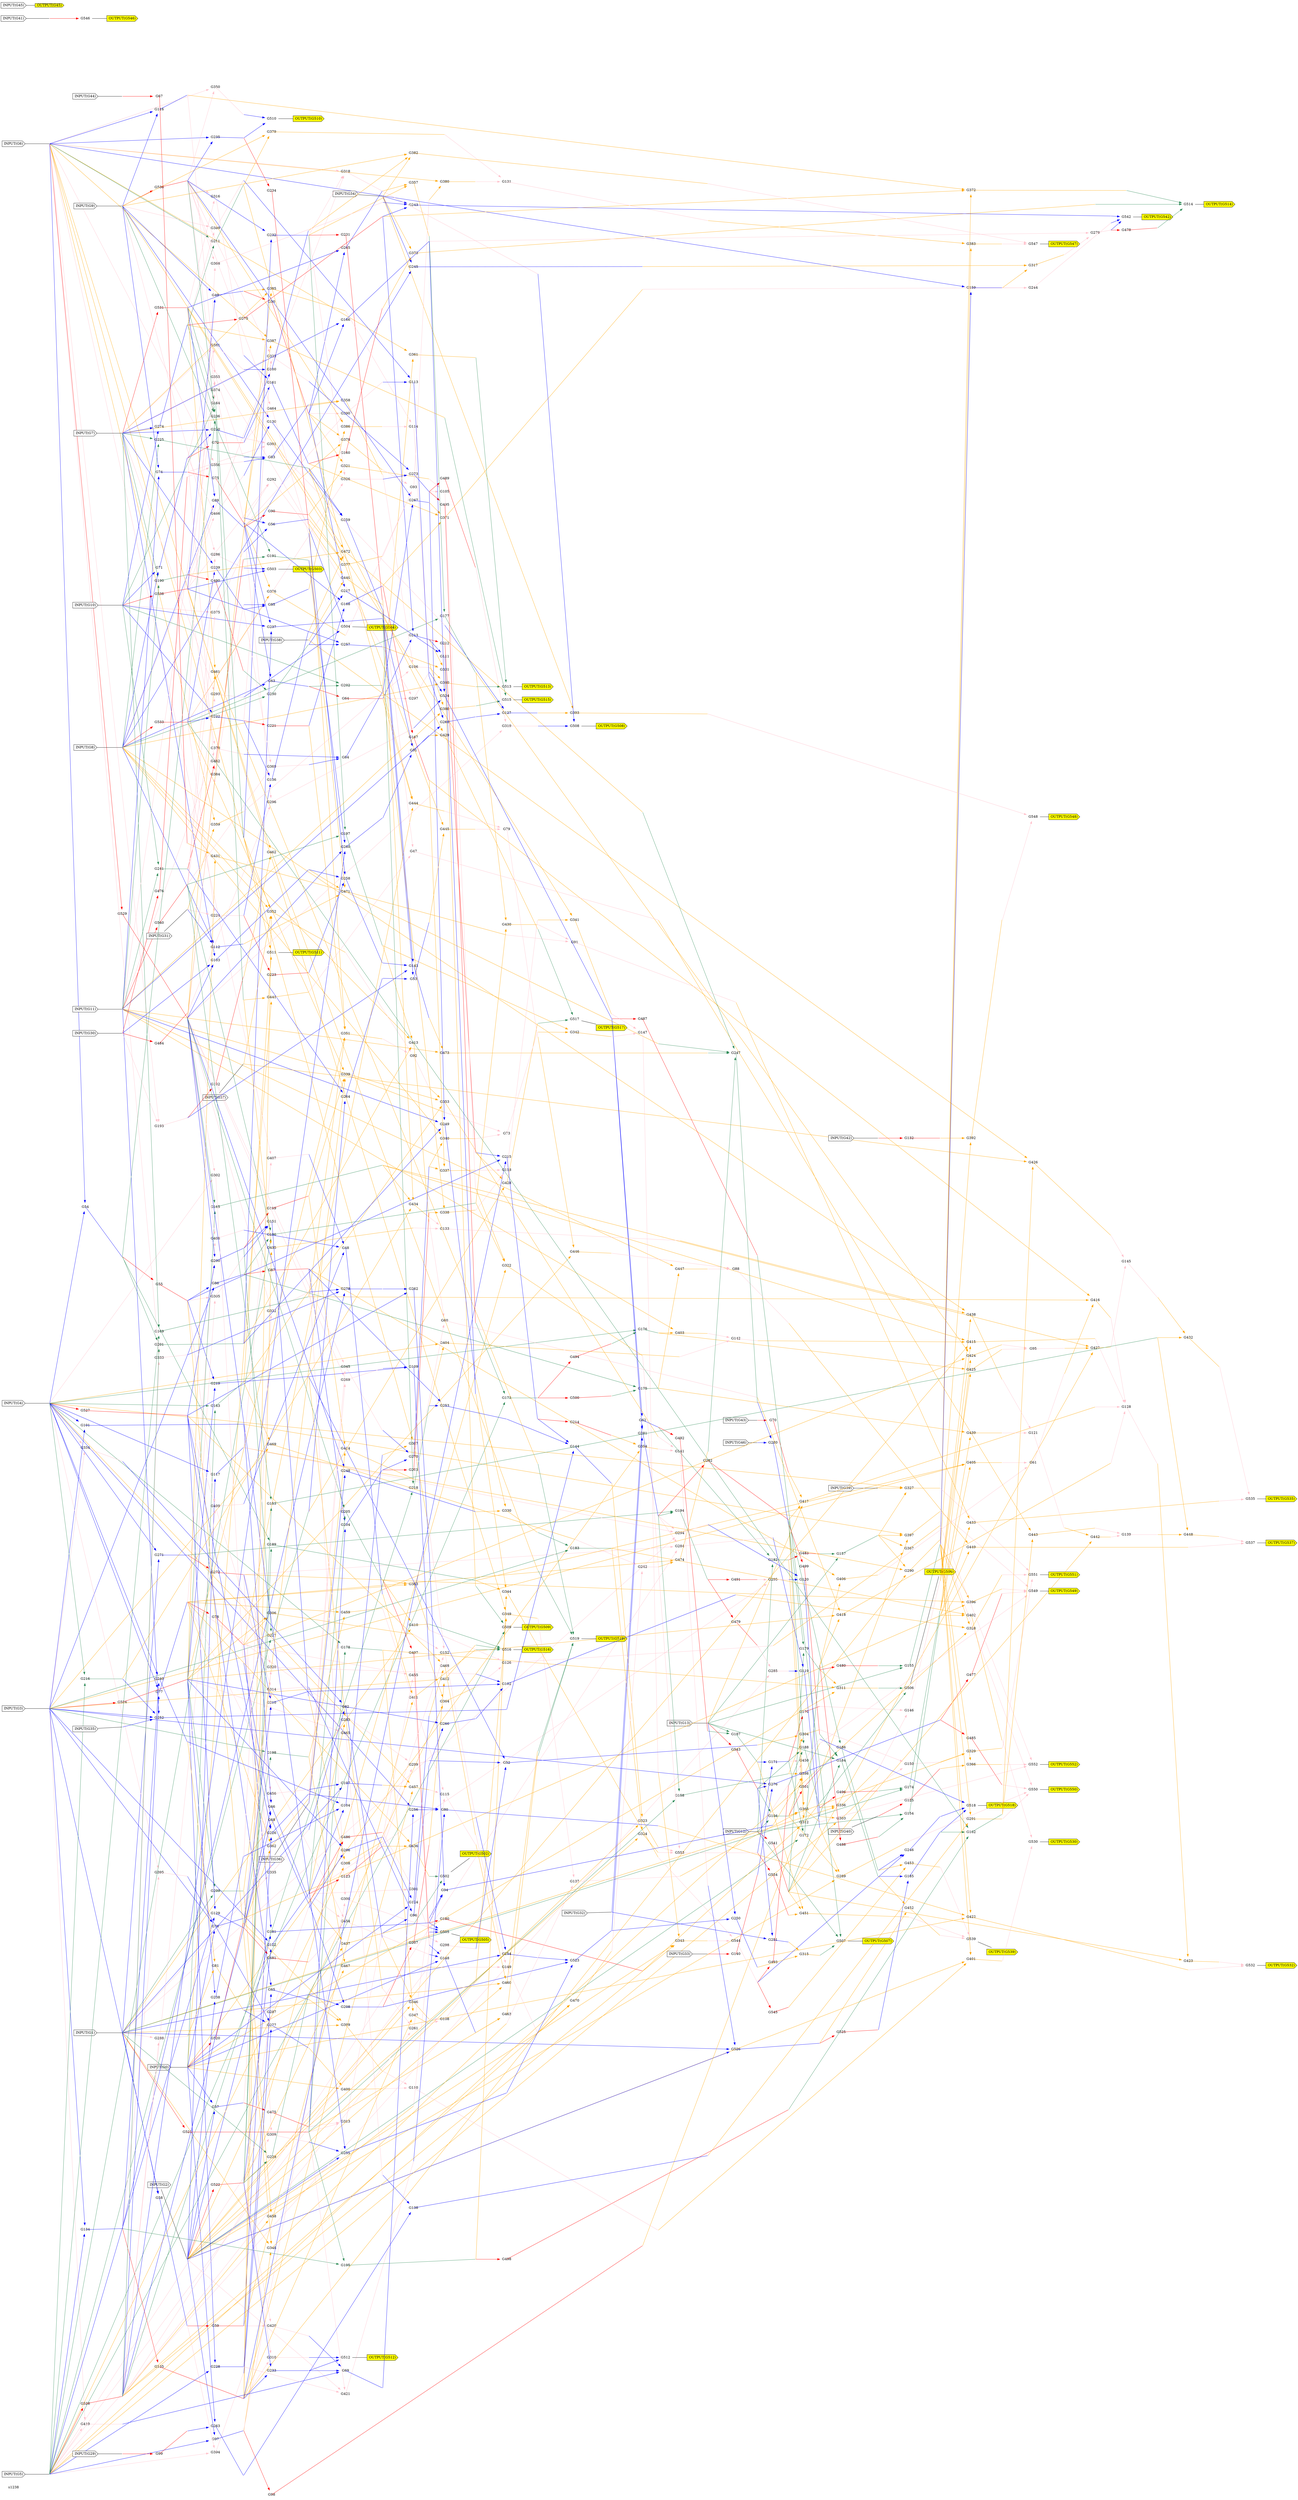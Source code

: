 digraph a
{
	//32 Inputs
	//32 Outputs
	//508 Gates
	overlap = false;
	rankdir = LR;
	splines = false;
	"s1238" [color = invis]
	G0 [label = "INPUT(G0)" shape = cds style = filled fillcolor = white]
	OG0 [label = "", fixedsize="false", width=0, height=0, shape=none]
	G0 -> OG0 [arrowhead=none]
	G1 [label = "INPUT(G1)" shape = cds style = filled fillcolor = white]
	OG1 [label = "", fixedsize="false", width=0, height=0, shape=none]
	G1 -> OG1 [arrowhead=none]
	G2 [label = "INPUT(G2)" shape = cds style = filled fillcolor = white]
	OG2 [label = "", fixedsize="false", width=0, height=0, shape=none]
	G2 -> OG2 [arrowhead=none]
	G3 [label = "INPUT(G3)" shape = cds style = filled fillcolor = white]
	OG3 [label = "", fixedsize="false", width=0, height=0, shape=none]
	G3 -> OG3 [arrowhead=none]
	G4 [label = "INPUT(G4)" shape = cds style = filled fillcolor = white]
	OG4 [label = "", fixedsize="false", width=0, height=0, shape=none]
	G4 -> OG4 [arrowhead=none]
	G5 [label = "INPUT(G5)" shape = cds style = filled fillcolor = white]
	OG5 [label = "", fixedsize="false", width=0, height=0, shape=none]
	G5 -> OG5 [arrowhead=none]
	G6 [label = "INPUT(G6)" shape = cds style = filled fillcolor = white]
	OG6 [label = "", fixedsize="false", width=0, height=0, shape=none]
	G6 -> OG6 [arrowhead=none]
	G7 [label = "INPUT(G7)" shape = cds style = filled fillcolor = white]
	OG7 [label = "", fixedsize="false", width=0, height=0, shape=none]
	G7 -> OG7 [arrowhead=none]
	G8 [label = "INPUT(G8)" shape = cds style = filled fillcolor = white]
	OG8 [label = "", fixedsize="false", width=0, height=0, shape=none]
	G8 -> OG8 [arrowhead=none]
	G9 [label = "INPUT(G9)" shape = cds style = filled fillcolor = white]
	OG9 [label = "", fixedsize="false", width=0, height=0, shape=none]
	G9 -> OG9 [arrowhead=none]
	G10 [label = "INPUT(G10)" shape = cds style = filled fillcolor = white]
	OG10 [label = "", fixedsize="false", width=0, height=0, shape=none]
	G10 -> OG10 [arrowhead=none]
	G11 [label = "INPUT(G11)" shape = cds style = filled fillcolor = white]
	OG11 [label = "", fixedsize="false", width=0, height=0, shape=none]
	G11 -> OG11 [arrowhead=none]
	G12 [label = "INPUT(G12)" shape = cds style = filled fillcolor = white]
	OG12 [label = "", fixedsize="false", width=0, height=0, shape=none]
	G12 -> OG12 [arrowhead=none]
	G13 [label = "INPUT(G13)" shape = cds style = filled fillcolor = white]
	OG13 [label = "", fixedsize="false", width=0, height=0, shape=none]
	G13 -> OG13 [arrowhead=none]
	G29 [label = "INPUT(G29)" shape = cds style = filled fillcolor = white]
	OG29 [label = "", fixedsize="false", width=0, height=0, shape=none]
	G29 -> OG29 [arrowhead=none]
	G30 [label = "INPUT(G30)" shape = cds style = filled fillcolor = white]
	OG30 [label = "", fixedsize="false", width=0, height=0, shape=none]
	G30 -> OG30 [arrowhead=none]
	G31 [label = "INPUT(G31)" shape = cds style = filled fillcolor = white]
	OG31 [label = "", fixedsize="false", width=0, height=0, shape=none]
	G31 -> OG31 [arrowhead=none]
	G32 [label = "INPUT(G32)" shape = cds style = filled fillcolor = white]
	OG32 [label = "", fixedsize="false", width=0, height=0, shape=none]
	G32 -> OG32 [arrowhead=none]
	G33 [label = "INPUT(G33)" shape = cds style = filled fillcolor = white]
	OG33 [label = "", fixedsize="false", width=0, height=0, shape=none]
	G33 -> OG33 [arrowhead=none]
	G34 [label = "INPUT(G34)" shape = cds style = filled fillcolor = white]
	OG34 [label = "", fixedsize="false", width=0, height=0, shape=none]
	G34 -> OG34 [arrowhead=none]
	G35 [label = "INPUT(G35)" shape = cds style = filled fillcolor = white]
	OG35 [label = "", fixedsize="false", width=0, height=0, shape=none]
	G35 -> OG35 [arrowhead=none]
	G36 [label = "INPUT(G36)" shape = cds style = filled fillcolor = white]
	OG36 [label = "", fixedsize="false", width=0, height=0, shape=none]
	G36 -> OG36 [arrowhead=none]
	G37 [label = "INPUT(G37)" shape = cds style = filled fillcolor = white]
	OG37 [label = "", fixedsize="false", width=0, height=0, shape=none]
	G37 -> OG37 [arrowhead=none]
	G38 [label = "INPUT(G38)" shape = cds style = filled fillcolor = white]
	OG38 [label = "", fixedsize="false", width=0, height=0, shape=none]
	G38 -> OG38 [arrowhead=none]
	G39 [label = "INPUT(G39)" shape = cds style = filled fillcolor = white]
	OG39 [label = "", fixedsize="false", width=0, height=0, shape=none]
	G39 -> OG39 [arrowhead=none]
	G40 [label = "INPUT(G40)" shape = cds style = filled fillcolor = white]
	OG40 [label = "", fixedsize="false", width=0, height=0, shape=none]
	G40 -> OG40 [arrowhead=none]
	G41 [label = "INPUT(G41)" shape = cds style = filled fillcolor = white]
	OG41 [label = "", fixedsize="false", width=0, height=0, shape=none]
	G41 -> OG41 [arrowhead=none]
	G42 [label = "INPUT(G42)" shape = cds style = filled fillcolor = white]
	OG42 [label = "", fixedsize="false", width=0, height=0, shape=none]
	G42 -> OG42 [arrowhead=none]
	G43 [label = "INPUT(G43)" shape = cds style = filled fillcolor = white]
	OG43 [label = "", fixedsize="false", width=0, height=0, shape=none]
	G43 -> OG43 [arrowhead=none]
	G44 [label = "INPUT(G44)" shape = cds style = filled fillcolor = white]
	OG44 [label = "", fixedsize="false", width=0, height=0, shape=none]
	G44 -> OG44 [arrowhead=none]
	G45 [label = "INPUT(G45)" shape = cds style = filled fillcolor = white]
	OG45 [label = "", fixedsize="false", width=0, height=0, shape=none]
	G45 -> OG45 [arrowhead=none]
	G46 [label = "INPUT(G46)" shape = cds style = filled fillcolor = white]
	OG46 [label = "", fixedsize="false", width=0, height=0, shape=none]
	G46 -> OG46 [arrowhead=none]
	OG45 [label = "OUTPUT(G45)" shape = cds style = filled fillcolor = yellow]
	OG546 [label = "OUTPUT(G546)" shape = cds style = filled fillcolor = yellow]
	OG511 [label = "OUTPUT(G511)" shape = cds style = filled fillcolor = yellow]
	OG530 [label = "OUTPUT(G530)" shape = cds style = filled fillcolor = yellow]
	OG532 [label = "OUTPUT(G532)" shape = cds style = filled fillcolor = yellow]
	OG535 [label = "OUTPUT(G535)" shape = cds style = filled fillcolor = yellow]
	OG537 [label = "OUTPUT(G537)" shape = cds style = filled fillcolor = yellow]
	OG539 [label = "OUTPUT(G539)" shape = cds style = filled fillcolor = yellow]
	OG547 [label = "OUTPUT(G547)" shape = cds style = filled fillcolor = yellow]
	OG548 [label = "OUTPUT(G548)" shape = cds style = filled fillcolor = yellow]
	OG549 [label = "OUTPUT(G549)" shape = cds style = filled fillcolor = yellow]
	OG550 [label = "OUTPUT(G550)" shape = cds style = filled fillcolor = yellow]
	OG551 [label = "OUTPUT(G551)" shape = cds style = filled fillcolor = yellow]
	OG552 [label = "OUTPUT(G552)" shape = cds style = filled fillcolor = yellow]
	OG503 [label = "OUTPUT(G503)" shape = cds style = filled fillcolor = yellow]
	OG504 [label = "OUTPUT(G504)" shape = cds style = filled fillcolor = yellow]
	OG505 [label = "OUTPUT(G505)" shape = cds style = filled fillcolor = yellow]
	OG508 [label = "OUTPUT(G508)" shape = cds style = filled fillcolor = yellow]
	OG510 [label = "OUTPUT(G510)" shape = cds style = filled fillcolor = yellow]
	OG512 [label = "OUTPUT(G512)" shape = cds style = filled fillcolor = yellow]
	OG518 [label = "OUTPUT(G518)" shape = cds style = filled fillcolor = yellow]
	OG542 [label = "OUTPUT(G542)" shape = cds style = filled fillcolor = yellow]
	OG502 [label = "OUTPUT(G502)" shape = cds style = filled fillcolor = yellow]
	OG506 [label = "OUTPUT(G506)" shape = cds style = filled fillcolor = yellow]
	OG507 [label = "OUTPUT(G507)" shape = cds style = filled fillcolor = yellow]
	OG509 [label = "OUTPUT(G509)" shape = cds style = filled fillcolor = yellow]
	OG513 [label = "OUTPUT(G513)" shape = cds style = filled fillcolor = yellow]
	OG514 [label = "OUTPUT(G514)" shape = cds style = filled fillcolor = yellow]
	OG515 [label = "OUTPUT(G515)" shape = cds style = filled fillcolor = yellow]
	OG516 [label = "OUTPUT(G516)" shape = cds style = filled fillcolor = yellow]
	OG517 [label = "OUTPUT(G517)" shape = cds style = filled fillcolor = yellow]
	OG519 [label = "OUTPUT(G519)" shape = cds style = filled fillcolor = yellow]
	G50 [label = "G50" shape = none fillcolor = red image="NOT.png"];
	OG50 [label = "", fixedsize="false", width=0, height=0, shape=none]
	G50 -> OG50 [arrowhead=none color = red tailclip=false]
	OG49 -> G50 [color = red];
	G55 [label = "G55" shape = none fillcolor = red image="NOT.png"];
	OG55 [label = "", fixedsize="false", width=0, height=0, shape=none]
	G55 -> OG55 [arrowhead=none color = red tailclip=false]
	OG54 -> G55 [color = red];
	G59 [label = "G59" shape = none fillcolor = red image="NOT.png"];
	OG59 [label = "", fixedsize="false", width=0, height=0, shape=none]
	G59 -> OG59 [arrowhead=none color = red tailclip=false]
	OG58 -> G59 [color = red];
	G64 [label = "G64" shape = none fillcolor = red image="NOT.png"];
	OG64 [label = "", fixedsize="false", width=0, height=0, shape=none]
	G64 -> OG64 [arrowhead=none color = red tailclip=false]
	OG63 -> G64 [color = red];
	G67 [label = "G67" shape = none fillcolor = red image="NOT.png"];
	OG67 [label = "", fixedsize="false", width=0, height=0, shape=none]
	G67 -> OG67 [arrowhead=none color = red tailclip=false]
	OG44 -> G67 [color = red];
	G70 [label = "G70" shape = none fillcolor = red image="NOT.png"];
	OG70 [label = "", fixedsize="false", width=0, height=0, shape=none]
	G70 -> OG70 [arrowhead=none color = red tailclip=false]
	OG43 -> G70 [color = red];
	G72 [label = "G72" shape = none fillcolor = red image="NOT.png"];
	OG72 [label = "", fixedsize="false", width=0, height=0, shape=none]
	G72 -> OG72 [arrowhead=none color = red tailclip=false]
	OG71 -> G72 [color = red];
	G75 [label = "G75" shape = none fillcolor = red image="NOT.png"];
	OG75 [label = "", fixedsize="false", width=0, height=0, shape=none]
	G75 -> OG75 [arrowhead=none color = red tailclip=false]
	OG74 -> G75 [color = red];
	G78 [label = "G78" shape = none fillcolor = red image="NOT.png"];
	OG78 [label = "", fixedsize="false", width=0, height=0, shape=none]
	G78 -> OG78 [arrowhead=none color = red tailclip=false]
	OG77 -> G78 [color = red];
	G87 [label = "G87" shape = none fillcolor = red image="NOT.png"];
	OG87 [label = "", fixedsize="false", width=0, height=0, shape=none]
	G87 -> OG87 [arrowhead=none color = red tailclip=false]
	OG86 -> G87 [color = red];
	G90 [label = "G90" shape = none fillcolor = red image="NOT.png"];
	OG90 [label = "", fixedsize="false", width=0, height=0, shape=none]
	G90 -> OG90 [arrowhead=none color = red tailclip=false]
	OG89 -> G90 [color = red];
	G98 [label = "G98" shape = none fillcolor = red image="NOT.png"];
	OG98 [label = "", fixedsize="false", width=0, height=0, shape=none]
	G98 -> OG98 [arrowhead=none color = red tailclip=false]
	OG97 -> G98 [color = red];
	G99 [label = "G99" shape = none fillcolor = red image="NOT.png"];
	OG99 [label = "", fixedsize="false", width=0, height=0, shape=none]
	G99 -> OG99 [arrowhead=none color = red tailclip=false]
	OG29 -> G99 [color = red];
	G123 [label = "G123" shape = none fillcolor = red image="NOT.png"];
	OG123 [label = "", fixedsize="false", width=0, height=0, shape=none]
	G123 -> OG123 [arrowhead=none color = red tailclip=false]
	OG122 -> G123 [color = red];
	G125 [label = "G125" shape = none fillcolor = red image="NOT.png"];
	OG125 [label = "", fixedsize="false", width=0, height=0, shape=none]
	G125 -> OG125 [arrowhead=none color = red tailclip=false]
	OG40 -> G125 [color = red];
	G132 [label = "G132" shape = none fillcolor = red image="NOT.png"];
	OG132 [label = "", fixedsize="false", width=0, height=0, shape=none]
	G132 -> OG132 [arrowhead=none color = red tailclip=false]
	OG42 -> G132 [color = red];
	G135 [label = "G135" shape = none fillcolor = red image="NOT.png"];
	OG135 [label = "", fixedsize="false", width=0, height=0, shape=none]
	G135 -> OG135 [arrowhead=none color = red tailclip=false]
	OG134 -> G135 [color = red];
	G140 [label = "G140" shape = none fillcolor = red image="NOT.png"];
	OG140 [label = "", fixedsize="false", width=0, height=0, shape=none]
	G140 -> OG140 [arrowhead=none color = red tailclip=false]
	OG33 -> G140 [color = red];
	G160 [label = "G160" shape = none fillcolor = red image="NOT.png"];
	OG160 [label = "", fixedsize="false", width=0, height=0, shape=none]
	G160 -> OG160 [arrowhead=none color = red tailclip=false]
	OG161 -> G160 [color = red];
	G167 [label = "G167" shape = none fillcolor = red image="NOT.png"];
	OG167 [label = "", fixedsize="false", width=0, height=0, shape=none]
	G167 -> OG167 [arrowhead=none color = red tailclip=false]
	OG168 -> G167 [color = red];
	G170 [label = "G170" shape = none fillcolor = red image="NOT.png"];
	OG170 [label = "", fixedsize="false", width=0, height=0, shape=none]
	G170 -> OG170 [arrowhead=none color = red tailclip=false]
	OG171 -> G170 [color = red];
	G180 [label = "G180" shape = none fillcolor = red image="NOT.png"];
	OG180 [label = "", fixedsize="false", width=0, height=0, shape=none]
	G180 -> OG180 [arrowhead=none color = red tailclip=false]
	OG181 -> G180 [color = red];
	G192 [label = "G192" shape = none fillcolor = red image="NOT.png"];
	OG192 [label = "", fixedsize="false", width=0, height=0, shape=none]
	G192 -> OG192 [arrowhead=none color = red tailclip=false]
	OG193 -> G192 [color = red];
	G199 [label = "G199" shape = none fillcolor = red image="NOT.png"];
	OG199 [label = "", fixedsize="false", width=0, height=0, shape=none]
	G199 -> OG199 [arrowhead=none color = red tailclip=false]
	OG200 -> G199 [color = red];
	G203 [label = "G203" shape = none fillcolor = red image="NOT.png"];
	OG203 [label = "", fixedsize="false", width=0, height=0, shape=none]
	G203 -> OG203 [arrowhead=none color = red tailclip=false]
	OG204 -> G203 [color = red];
	G207 [label = "G207" shape = none fillcolor = red image="NOT.png"];
	OG207 [label = "", fixedsize="false", width=0, height=0, shape=none]
	G207 -> OG207 [arrowhead=none color = red tailclip=false]
	OG208 -> G207 [color = red];
	G212 [label = "G212" shape = none fillcolor = red image="NOT.png"];
	OG212 [label = "", fixedsize="false", width=0, height=0, shape=none]
	G212 -> OG212 [arrowhead=none color = red tailclip=false]
	OG213 -> G212 [color = red];
	G214 [label = "G214" shape = none fillcolor = red image="NOT.png"];
	OG214 [label = "", fixedsize="false", width=0, height=0, shape=none]
	G214 -> OG214 [arrowhead=none color = red tailclip=false]
	OG215 -> G214 [color = red];
	G221 [label = "G221" shape = none fillcolor = red image="NOT.png"];
	OG221 [label = "", fixedsize="false", width=0, height=0, shape=none]
	G221 -> OG221 [arrowhead=none color = red tailclip=false]
	OG222 -> G221 [color = red];
	G223 [label = "G223" shape = none fillcolor = red image="NOT.png"];
	OG223 [label = "", fixedsize="false", width=0, height=0, shape=none]
	G223 -> OG223 [arrowhead=none color = red tailclip=false]
	OG224 -> G223 [color = red];
	G231 [label = "G231" shape = none fillcolor = red image="NOT.png"];
	OG231 [label = "", fixedsize="false", width=0, height=0, shape=none]
	G231 -> OG231 [arrowhead=none color = red tailclip=false]
	OG232 -> G231 [color = red];
	G234 [label = "G234" shape = none fillcolor = red image="NOT.png"];
	OG234 [label = "", fixedsize="false", width=0, height=0, shape=none]
	G234 -> OG234 [arrowhead=none color = red tailclip=false]
	OG235 -> G234 [color = red];
	G272 [label = "G272" shape = none fillcolor = red image="NOT.png"];
	OG272 [label = "", fixedsize="false", width=0, height=0, shape=none]
	G272 -> OG272 [arrowhead=none color = red tailclip=false]
	OG271 -> G272 [color = red];
	G275 [label = "G275" shape = none fillcolor = red image="NOT.png"];
	OG275 [label = "", fixedsize="false", width=0, height=0, shape=none]
	G275 -> OG275 [arrowhead=none color = red tailclip=false]
	OG274 -> G275 [color = red];
	G282 [label = "G282" shape = none fillcolor = red image="NOT.png"];
	OG282 [label = "", fixedsize="false", width=0, height=0, shape=none]
	G282 -> OG282 [arrowhead=none color = red tailclip=false]
	OG281 -> G282 [color = red];
	G475 [label = "G475" shape = none fillcolor = red image="NOT.png"];
	OG475 [label = "", fixedsize="false", width=0, height=0, shape=none]
	G475 -> OG475 [arrowhead=none color = red tailclip=false]
	OG57 -> G475 [color = red];
	G476 [label = "G476" shape = none fillcolor = red image="NOT.png"];
	OG476 [label = "", fixedsize="false", width=0, height=0, shape=none]
	G476 -> OG476 [arrowhead=none color = red tailclip=false]
	OG30 -> G476 [color = red];
	G477 [label = "G477" shape = none fillcolor = red image="NOT.png"];
	OG477 [label = "", fixedsize="false", width=0, height=0, shape=none]
	G477 -> OG477 [arrowhead=none color = red tailclip=false]
	OG276 -> G477 [color = red];
	G478 [label = "G478" shape = none fillcolor = red image="NOT.png"];
	OG478 [label = "", fixedsize="false", width=0, height=0, shape=none]
	G478 -> OG478 [arrowhead=none color = red tailclip=false]
	OG279 -> G478 [color = red];
	G479 [label = "G479" shape = none fillcolor = red image="NOT.png"];
	OG479 [label = "", fixedsize="false", width=0, height=0, shape=none]
	G479 -> OG479 [arrowhead=none color = red tailclip=false]
	OG194 -> G479 [color = red];
	G480 [label = "G480" shape = none fillcolor = red image="NOT.png"];
	OG480 [label = "", fixedsize="false", width=0, height=0, shape=none]
	G480 -> OG480 [arrowhead=none color = red tailclip=false]
	OG179 -> G480 [color = red];
	G481 [label = "G481" shape = none fillcolor = red image="NOT.png"];
	OG481 [label = "", fixedsize="false", width=0, height=0, shape=none]
	G481 -> OG481 [arrowhead=none color = red tailclip=false]
	OG129 -> G481 [color = red];
	G482 [label = "G482" shape = none fillcolor = red image="NOT.png"];
	OG482 [label = "", fixedsize="false", width=0, height=0, shape=none]
	G482 -> OG482 [arrowhead=none color = red tailclip=false]
	OG241 -> G482 [color = red];
	G483 [label = "G483" shape = none fillcolor = red image="NOT.png"];
	OG483 [label = "", fixedsize="false", width=0, height=0, shape=none]
	G483 -> OG483 [arrowhead=none color = red tailclip=false]
	OG182 -> G483 [color = red];
	G484 [label = "G484" shape = none fillcolor = red image="NOT.png"];
	OG484 [label = "", fixedsize="false", width=0, height=0, shape=none]
	G484 -> OG484 [arrowhead=none color = red tailclip=false]
	OG30 -> G484 [color = red];
	G485 [label = "G485" shape = none fillcolor = red image="NOT.png"];
	OG485 [label = "", fixedsize="false", width=0, height=0, shape=none]
	G485 -> OG485 [arrowhead=none color = red tailclip=false]
	OG276 -> G485 [color = red];
	G486 [label = "G486" shape = none fillcolor = red image="NOT.png"];
	OG486 [label = "", fixedsize="false", width=0, height=0, shape=none]
	G486 -> OG486 [arrowhead=none color = red tailclip=false]
	OG68 -> G486 [color = red];
	G487 [label = "G487" shape = none fillcolor = red image="NOT.png"];
	OG487 [label = "", fixedsize="false", width=0, height=0, shape=none]
	G487 -> OG487 [arrowhead=none color = red tailclip=false]
	OG534 -> G487 [color = red];
	G488 [label = "G488" shape = none fillcolor = red image="NOT.png"];
	OG488 [label = "", fixedsize="false", width=0, height=0, shape=none]
	G488 -> OG488 [arrowhead=none color = red tailclip=false]
	OG172 -> G488 [color = red];
	G489 [label = "G489" shape = none fillcolor = red image="NOT.png"];
	OG489 [label = "", fixedsize="false", width=0, height=0, shape=none]
	G489 -> OG489 [arrowhead=none color = red tailclip=false]
	OG273 -> G489 [color = red];
	G490 [label = "G490" shape = none fillcolor = red image="NOT.png"];
	OG490 [label = "", fixedsize="false", width=0, height=0, shape=none]
	G490 -> OG490 [arrowhead=none color = red tailclip=false]
	OG190 -> G490 [color = red];
	G491 [label = "G491" shape = none fillcolor = red image="NOT.png"];
	OG491 [label = "", fixedsize="false", width=0, height=0, shape=none]
	G491 -> OG491 [arrowhead=none color = red tailclip=false]
	OG194 -> G491 [color = red];
	G492 [label = "G492" shape = none fillcolor = red image="NOT.png"];
	OG492 [label = "", fixedsize="false", width=0, height=0, shape=none]
	G492 -> OG492 [arrowhead=none color = red tailclip=false]
	OG62 -> G492 [color = red];
	G493 [label = "G493" shape = none fillcolor = red image="NOT.png"];
	OG493 [label = "", fixedsize="false", width=0, height=0, shape=none]
	G493 -> OG493 [arrowhead=none color = red tailclip=false]
	OG544 -> G493 [color = red];
	G494 [label = "G494" shape = none fillcolor = red image="NOT.png"];
	OG494 [label = "", fixedsize="false", width=0, height=0, shape=none]
	G494 -> OG494 [arrowhead=none color = red tailclip=false]
	OG173 -> G494 [color = red];
	G495 [label = "G495" shape = none fillcolor = red image="NOT.png"];
	OG495 [label = "", fixedsize="false", width=0, height=0, shape=none]
	G495 -> OG495 [arrowhead=none color = red tailclip=false]
	OG273 -> G495 [color = red];
	G496 [label = "G496" shape = none fillcolor = red image="NOT.png"];
	OG496 [label = "", fixedsize="false", width=0, height=0, shape=none]
	G496 -> OG496 [arrowhead=none color = red tailclip=false]
	OG188 -> G496 [color = red];
	G497 [label = "G497" shape = none fillcolor = red image="NOT.png"];
	OG497 [label = "", fixedsize="false", width=0, height=0, shape=none]
	G497 -> OG497 [arrowhead=none color = red tailclip=false]
	OG205 -> G497 [color = red];
	G498 [label = "G498" shape = none fillcolor = red image="NOT.png"];
	OG498 [label = "", fixedsize="false", width=0, height=0, shape=none]
	G498 -> OG498 [arrowhead=none color = red tailclip=false]
	OG195 -> G498 [color = red];
	G499 [label = "G499" shape = none fillcolor = red image="NOT.png"];
	OG499 [label = "", fixedsize="false", width=0, height=0, shape=none]
	G499 -> OG499 [arrowhead=none color = red tailclip=false]
	OG280 -> G499 [color = red];
	G500 [label = "G500" shape = none fillcolor = red image="NOT.png"];
	OG500 [label = "", fixedsize="false", width=0, height=0, shape=none]
	G500 -> OG500 [arrowhead=none color = red tailclip=false]
	OG173 -> G500 [color = red];
	G501 [label = "G501" shape = none fillcolor = red image="NOT.png"];
	OG501 [label = "", fixedsize="false", width=0, height=0, shape=none]
	G501 -> OG501 [arrowhead=none color = red tailclip=false]
	OG156 -> G501 [color = red];
	G520 [label = "G520" shape = none fillcolor = red image="NOT.png"];
	OG520 [label = "", fixedsize="false", width=0, height=0, shape=none]
	G520 -> OG520 [arrowhead=none color = red tailclip=false]
	OG0 -> G520 [color = red];
	G521 [label = "G521" shape = none fillcolor = red image="NOT.png"];
	OG521 [label = "", fixedsize="false", width=0, height=0, shape=none]
	G521 -> OG521 [arrowhead=none color = red tailclip=false]
	OG1 -> G521 [color = red];
	G522 [label = "G522" shape = none fillcolor = red image="NOT.png"];
	OG522 [label = "", fixedsize="false", width=0, height=0, shape=none]
	G522 -> OG522 [arrowhead=none color = red tailclip=false]
	OG2 -> G522 [color = red];
	G524 [label = "G524" shape = none fillcolor = red image="NOT.png"];
	OG524 [label = "", fixedsize="false", width=0, height=0, shape=none]
	G524 -> OG524 [arrowhead=none color = red tailclip=false]
	OG3 -> G524 [color = red];
	G525 [label = "G525" shape = none fillcolor = red image="NOT.png"];
	OG525 [label = "", fixedsize="false", width=0, height=0, shape=none]
	G525 -> OG525 [arrowhead=none color = red tailclip=false]
	OG526 -> G525 [color = red];
	G527 [label = "G527" shape = none fillcolor = red image="NOT.png"];
	OG527 [label = "", fixedsize="false", width=0, height=0, shape=none]
	G527 -> OG527 [arrowhead=none color = red tailclip=false]
	OG4 -> G527 [color = red];
	G528 [label = "G528" shape = none fillcolor = red image="NOT.png"];
	OG528 [label = "", fixedsize="false", width=0, height=0, shape=none]
	G528 -> OG528 [arrowhead=none color = red tailclip=false]
	OG5 -> G528 [color = red];
	G529 [label = "G529" shape = none fillcolor = red image="NOT.png"];
	OG529 [label = "", fixedsize="false", width=0, height=0, shape=none]
	G529 -> OG529 [arrowhead=none color = red tailclip=false]
	OG6 -> G529 [color = red];
	G531 [label = "G531" shape = none fillcolor = red image="NOT.png"];
	OG531 [label = "", fixedsize="false", width=0, height=0, shape=none]
	G531 -> OG531 [arrowhead=none color = red tailclip=false]
	OG7 -> G531 [color = red];
	G533 [label = "G533" shape = none fillcolor = red image="NOT.png"];
	OG533 [label = "", fixedsize="false", width=0, height=0, shape=none]
	G533 -> OG533 [arrowhead=none color = red tailclip=false]
	OG8 -> G533 [color = red];
	G536 [label = "G536" shape = none fillcolor = red image="NOT.png"];
	OG536 [label = "", fixedsize="false", width=0, height=0, shape=none]
	G536 -> OG536 [arrowhead=none color = red tailclip=false]
	OG9 -> G536 [color = red];
	G538 [label = "G538" shape = none fillcolor = red image="NOT.png"];
	OG538 [label = "", fixedsize="false", width=0, height=0, shape=none]
	G538 -> OG538 [arrowhead=none color = red tailclip=false]
	OG10 -> G538 [color = red];
	G540 [label = "G540" shape = none fillcolor = red image="NOT.png"];
	OG540 [label = "", fixedsize="false", width=0, height=0, shape=none]
	G540 -> OG540 [arrowhead=none color = red tailclip=false]
	OG11 -> G540 [color = red];
	G541 [label = "G541" shape = none fillcolor = red image="NOT.png"];
	OG541 [label = "", fixedsize="false", width=0, height=0, shape=none]
	G541 -> OG541 [arrowhead=none color = red tailclip=false]
	OG12 -> G541 [color = red];
	G543 [label = "G543" shape = none fillcolor = red image="NOT.png"];
	OG543 [label = "", fixedsize="false", width=0, height=0, shape=none]
	G543 -> OG543 [arrowhead=none color = red tailclip=false]
	OG13 -> G543 [color = red];
	G545 [label = "G545" shape = none fillcolor = red image="NOT.png"];
	OG545 [label = "", fixedsize="false", width=0, height=0, shape=none]
	G545 -> OG545 [arrowhead=none color = red tailclip=false]
	OG544 -> G545 [color = red];
	G546 [label = "G546" shape = none fillcolor = red image="NOT.png"];
	G546 -> OG546 [arrowhead=none color = black]
	OG41 -> G546 [color = red];
	G554 [label = "G554" shape = none fillcolor = red image="NOT.png"];
	OG554 [label = "", fixedsize="false", width=0, height=0, shape=none]
	G554 -> OG554 [arrowhead=none color = red tailclip=false]
	OG553 -> G554 [color = red];
	G81 [label = "G81" shape = none fillcolor = orange image="AND.png"];
	OG81 [label = "", fixedsize="false", width=0, height=0, shape=none]
	G81 -> OG81 [arrowhead=none color = orange tailclip=false]
	OG288 -> G81 [color = orange];
	OG240 -> G81 [color = orange];
	G283 [label = "G283" shape = none fillcolor = orange image="AND.png"];
	OG283 [label = "", fixedsize="false", width=0, height=0, shape=none]
	G283 -> OG283 [arrowhead=none color = orange tailclip=false]
	OG122 -> G283 [color = orange];
	OG219 -> G283 [color = orange];
	G289 [label = "G289" shape = none fillcolor = orange image="AND.png"];
	OG289 [label = "", fixedsize="false", width=0, height=0, shape=none]
	G289 -> OG289 [arrowhead=none color = orange tailclip=false]
	OG2 -> G289 [color = orange];
	OG119 -> G289 [color = orange];
	OG156 -> G289 [color = orange];
	G290 [label = "G290" shape = none fillcolor = orange image="AND.png"];
	OG290 [label = "", fixedsize="false", width=0, height=0, shape=none]
	G290 -> OG290 [arrowhead=none color = orange tailclip=false]
	OG117 -> G290 [color = orange];
	OG135 -> G290 [color = orange];
	OG157 -> G290 [color = orange];
	G291 [label = "G291" shape = none fillcolor = orange image="AND.png"];
	OG291 [label = "", fixedsize="false", width=0, height=0, shape=none]
	G291 -> OG291 [arrowhead=none color = orange tailclip=false]
	OG138 -> G291 [color = orange];
	OG155 -> G291 [color = orange];
	G303 [label = "G303" shape = none fillcolor = orange image="AND.png"];
	OG303 [label = "", fixedsize="false", width=0, height=0, shape=none]
	G303 -> OG303 [arrowhead=none color = orange tailclip=false]
	OG5 -> G303 [color = orange];
	OG120 -> G303 [color = orange];
	G304 [label = "G304" shape = none fillcolor = orange image="AND.png"];
	OG304 [label = "", fixedsize="false", width=0, height=0, shape=none]
	G304 -> OG304 [arrowhead=none color = orange tailclip=false]
	OG52 -> G304 [color = orange];
	OG158 -> G304 [color = orange];
	G306 [label = "G306" shape = none fillcolor = orange image="AND.png"];
	OG306 [label = "", fixedsize="false", width=0, height=0, shape=none]
	G306 -> OG306 [arrowhead=none color = orange tailclip=false]
	OG524 -> G306 [color = orange];
	OG78 -> G306 [color = orange];
	G307 [label = "G307" shape = none fillcolor = orange image="AND.png"];
	OG307 [label = "", fixedsize="false", width=0, height=0, shape=none]
	G307 -> OG307 [arrowhead=none color = orange tailclip=false]
	OG6 -> G307 [color = orange];
	OG104 -> G307 [color = orange];
	G308 [label = "G308" shape = none fillcolor = orange image="AND.png"];
	OG308 [label = "", fixedsize="false", width=0, height=0, shape=none]
	G308 -> OG308 [arrowhead=none color = orange tailclip=false]
	OG5 -> G308 [color = orange];
	OG151 -> G308 [color = orange];
	G311 [label = "G311" shape = none fillcolor = orange image="AND.png"];
	OG311 [label = "", fixedsize="false", width=0, height=0, shape=none]
	G311 -> OG311 [arrowhead=none color = orange tailclip=false]
	OG0 -> G311 [color = orange];
	OG178 -> G311 [color = orange];
	OG179 -> G311 [color = orange];
	G312 [label = "G312" shape = none fillcolor = orange image="AND.png"];
	OG312 [label = "", fixedsize="false", width=0, height=0, shape=none]
	G312 -> OG312 [arrowhead=none color = orange tailclip=false]
	OG180 -> G312 [color = orange];
	OG182 -> G312 [color = orange];
	G315 [label = "G315" shape = none fillcolor = orange image="AND.png"];
	OG315 [label = "", fixedsize="false", width=0, height=0, shape=none]
	G315 -> OG315 [arrowhead=none color = orange tailclip=false]
	OG250 -> G315 [color = orange];
	OG251 -> G315 [color = orange];
	G317 [label = "G317" shape = none fillcolor = orange image="AND.png"];
	OG317 [label = "", fixedsize="false", width=0, height=0, shape=none]
	G317 -> OG317 [arrowhead=none color = orange tailclip=false]
	OG159 -> G317 [color = orange];
	OG245 -> G317 [color = orange];
	G321 [label = "G321" shape = none fillcolor = orange image="AND.png"];
	OG321 [label = "", fixedsize="false", width=0, height=0, shape=none]
	G321 -> OG321 [arrowhead=none color = orange tailclip=false]
	OG90 -> G321 [color = orange];
	OG50 -> G321 [color = orange];
	G322 [label = "G322" shape = none fillcolor = orange image="AND.png"];
	OG322 [label = "", fixedsize="false", width=0, height=0, shape=none]
	G322 -> OG322 [arrowhead=none color = orange tailclip=false]
	OG522 -> G322 [color = orange];
	OG105 -> G322 [color = orange];
	OG196 -> G322 [color = orange];
	G323 [label = "G323" shape = none fillcolor = orange image="AND.png"];
	OG323 [label = "", fixedsize="false", width=0, height=0, shape=none]
	G323 -> OG323 [arrowhead=none color = orange tailclip=false]
	OG2 -> G323 [color = orange];
	OG144 -> G323 [color = orange];
	G324 [label = "G324" shape = none fillcolor = orange image="AND.png"];
	OG324 [label = "", fixedsize="false", width=0, height=0, shape=none]
	G324 -> OG324 [arrowhead=none color = orange tailclip=false]
	OG522 -> G324 [color = orange];
	OG183 -> G324 [color = orange];
	G327 [label = "G327" shape = none fillcolor = orange image="AND.png"];
	OG327 [label = "", fixedsize="false", width=0, height=0, shape=none]
	G327 -> OG327 [arrowhead=none color = orange tailclip=false]
	OG4 -> G327 [color = orange];
	OG39 -> G327 [color = orange];
	OG157 -> G327 [color = orange];
	G328 [label = "G328" shape = none fillcolor = orange image="AND.png"];
	OG328 [label = "", fixedsize="false", width=0, height=0, shape=none]
	G328 -> OG328 [arrowhead=none color = orange tailclip=false]
	OG5 -> G328 [color = orange];
	OG102 -> G328 [color = orange];
	OG155 -> G328 [color = orange];
	G329 [label = "G329" shape = none fillcolor = orange image="AND.png"];
	OG329 [label = "", fixedsize="false", width=0, height=0, shape=none]
	G329 -> OG329 [arrowhead=none color = orange tailclip=false]
	OG150 -> G329 [color = orange];
	OG156 -> G329 [color = orange];
	G330 [label = "G330" shape = none fillcolor = orange image="AND.png"];
	OG330 [label = "", fixedsize="false", width=0, height=0, shape=none]
	G330 -> OG330 [arrowhead=none color = orange tailclip=false]
	OG248 -> G330 [color = orange];
	OG249 -> G330 [color = orange];
	G331 [label = "G331" shape = none fillcolor = orange image="AND.png"];
	OG331 [label = "", fixedsize="false", width=0, height=0, shape=none]
	G331 -> OG331 [arrowhead=none color = orange tailclip=false]
	OG213 -> G331 [color = orange];
	OG257 -> G331 [color = orange];
	G336 [label = "G336" shape = none fillcolor = orange image="AND.png"];
	OG336 [label = "", fixedsize="false", width=0, height=0, shape=none]
	G336 -> OG336 [arrowhead=none color = orange tailclip=false]
	OG1 -> G336 [color = orange];
	OG188 -> G336 [color = orange];
	G337 [label = "G337" shape = none fillcolor = orange image="AND.png"];
	OG337 [label = "", fixedsize="false", width=0, height=0, shape=none]
	G337 -> OG337 [arrowhead=none color = orange tailclip=false]
	OG270 -> G337 [color = orange];
	OG167 -> G337 [color = orange];
	G338 [label = "G338" shape = none fillcolor = orange image="AND.png"];
	OG338 [label = "", fixedsize="false", width=0, height=0, shape=none]
	G338 -> OG338 [arrowhead=none color = orange tailclip=false]
	OG202 -> G338 [color = orange];
	OG203 -> G338 [color = orange];
	G339 [label = "G339" shape = none fillcolor = orange image="AND.png"];
	OG339 [label = "", fixedsize="false", width=0, height=0, shape=none]
	G339 -> OG339 [arrowhead=none color = orange tailclip=false]
	OG533 -> G339 [color = orange];
	OG199 -> G339 [color = orange];
	OG209 -> G339 [color = orange];
	G340 [label = "G340" shape = none fillcolor = orange image="AND.png"];
	OG340 [label = "", fixedsize="false", width=0, height=0, shape=none]
	G340 -> OG340 [arrowhead=none color = orange tailclip=false]
	OG8 -> G340 [color = orange];
	OG270 -> G340 [color = orange];
	G341 [label = "G341" shape = none fillcolor = orange image="AND.png"];
	OG341 [label = "", fixedsize="false", width=0, height=0, shape=none]
	G341 -> OG341 [arrowhead=none color = orange tailclip=false]
	OG531 -> G341 [color = orange];
	OG118 -> G341 [color = orange];
	G342 [label = "G342" shape = none fillcolor = orange image="AND.png"];
	OG342 [label = "", fixedsize="false", width=0, height=0, shape=none]
	G342 -> OG342 [arrowhead=none color = orange tailclip=false]
	OG73 -> G342 [color = orange];
	OG197 -> G342 [color = orange];
	G343 [label = "G343" shape = none fillcolor = orange image="AND.png"];
	OG343 [label = "", fixedsize="false", width=0, height=0, shape=none]
	G343 -> OG343 [arrowhead=none color = orange tailclip=false]
	OG2 -> G343 [color = orange];
	OG528 -> G343 [color = orange];
	OG147 -> G343 [color = orange];
	G344 [label = "G344" shape = none fillcolor = orange image="AND.png"];
	OG344 [label = "", fixedsize="false", width=0, height=0, shape=none]
	G344 -> OG344 [arrowhead=none color = orange tailclip=false]
	OG111 -> G344 [color = orange];
	OG189 -> G344 [color = orange];
	OG195 -> G344 [color = orange];
	G346 [label = "G346" shape = none fillcolor = orange image="AND.png"];
	OG346 [label = "", fixedsize="false", width=0, height=0, shape=none]
	G346 -> OG346 [arrowhead=none color = orange tailclip=false]
	OG2 -> G346 [color = orange];
	OG82 -> G346 [color = orange];
	G347 [label = "G347" shape = none fillcolor = orange image="AND.png"];
	OG347 [label = "", fixedsize="false", width=0, height=0, shape=none]
	G347 -> OG347 [arrowhead=none color = orange tailclip=false]
	OG135 -> G347 [color = orange];
	OG178 -> G347 [color = orange];
	G348 [label = "G348" shape = none fillcolor = orange image="AND.png"];
	OG348 [label = "", fixedsize="false", width=0, height=0, shape=none]
	G348 -> OG348 [arrowhead=none color = orange tailclip=false]
	OG1 -> G348 [color = orange];
	OG97 -> G348 [color = orange];
	OG55 -> G348 [color = orange];
	G349 [label = "G349" shape = none fillcolor = orange image="AND.png"];
	OG349 [label = "", fixedsize="false", width=0, height=0, shape=none]
	G349 -> OG349 [arrowhead=none color = orange tailclip=false]
	OG6 -> G349 [color = orange];
	OG108 -> G349 [color = orange];
	G351 [label = "G351" shape = none fillcolor = orange image="AND.png"];
	OG351 [label = "", fixedsize="false", width=0, height=0, shape=none]
	G351 -> OG351 [arrowhead=none color = orange tailclip=false]
	OG524 -> G351 [color = orange];
	OG169 -> G351 [color = orange];
	OG221 -> G351 [color = orange];
	OG234 -> G351 [color = orange];
	G352 [label = "G352" shape = none fillcolor = orange image="AND.png"];
	OG352 [label = "", fixedsize="false", width=0, height=0, shape=none]
	G352 -> OG352 [arrowhead=none color = orange tailclip=false]
	OG8 -> G352 [color = orange];
	OG135 -> G352 [color = orange];
	OG37 -> G352 [color = orange];
	OG164 -> G352 [color = orange];
	G353 [label = "G353" shape = none fillcolor = orange image="AND.png"];
	OG353 [label = "", fixedsize="false", width=0, height=0, shape=none]
	G353 -> OG353 [arrowhead=none color = orange tailclip=false]
	OG11 -> G353 [color = orange];
	OG92 -> G353 [color = orange];
	OG163 -> G353 [color = orange];
	G354 [label = "G354" shape = none fillcolor = orange image="AND.png"];
	OG354 [label = "", fixedsize="false", width=0, height=0, shape=none]
	G354 -> OG354 [arrowhead=none color = orange tailclip=false]
	OG0 -> G354 [color = orange];
	OG214 -> G354 [color = orange];
	G357 [label = "G357" shape = none fillcolor = orange image="AND.png"];
	OG357 [label = "", fixedsize="false", width=0, height=0, shape=none]
	G357 -> OG357 [arrowhead=none color = orange tailclip=false]
	OG265 -> G357 [color = orange];
	OG232 -> G357 [color = orange];
	G358 [label = "G358" shape = none fillcolor = orange image="AND.png"];
	OG358 [label = "", fixedsize="false", width=0, height=0, shape=none]
	G358 -> OG358 [arrowhead=none color = orange tailclip=false]
	OG7 -> G358 [color = orange];
	OG83 -> G358 [color = orange];
	G359 [label = "G359" shape = none fillcolor = orange image="AND.png"];
	OG359 [label = "", fixedsize="false", width=0, height=0, shape=none]
	G359 -> OG359 [arrowhead=none color = orange tailclip=false]
	OG6 -> G359 [color = orange];
	OG31 -> G359 [color = orange];
	G360 [label = "G360" shape = none fillcolor = orange image="AND.png"];
	OG360 [label = "", fixedsize="false", width=0, height=0, shape=none]
	G360 -> OG360 [arrowhead=none color = orange tailclip=false]
	OG8 -> G360 [color = orange];
	OG106 -> G360 [color = orange];
	G361 [label = "G361" shape = none fillcolor = orange image="AND.png"];
	OG361 [label = "", fixedsize="false", width=0, height=0, shape=none]
	G361 -> OG361 [arrowhead=none color = orange tailclip=false]
	OG6 -> G361 [color = orange];
	OG202 -> G361 [color = orange];
	G362 [label = "G362" shape = none fillcolor = orange image="AND.png"];
	OG362 [label = "", fixedsize="false", width=0, height=0, shape=none]
	G362 -> OG362 [arrowhead=none color = orange tailclip=false]
	OG129 -> G362 [color = orange];
	OG77 -> G362 [color = orange];
	G363 [label = "G363" shape = none fillcolor = orange image="AND.png"];
	OG363 [label = "", fixedsize="false", width=0, height=0, shape=none]
	G363 -> OG363 [arrowhead=none color = orange tailclip=false]
	OG77 -> G363 [color = orange];
	OG205 -> G363 [color = orange];
	G364 [label = "G364" shape = none fillcolor = orange image="AND.png"];
	OG364 [label = "", fixedsize="false", width=0, height=0, shape=none]
	G364 -> OG364 [arrowhead=none color = orange tailclip=false]
	OG2 -> G364 [color = orange];
	OG109 -> G364 [color = orange];
	G365 [label = "G365" shape = none fillcolor = orange image="AND.png"];
	OG365 [label = "", fixedsize="false", width=0, height=0, shape=none]
	G365 -> OG365 [arrowhead=none color = orange tailclip=false]
	OG282 -> G365 [color = orange];
	OG137 -> G365 [color = orange];
	OG156 -> G365 [color = orange];
	G366 [label = "G366" shape = none fillcolor = orange image="AND.png"];
	OG366 [label = "", fixedsize="false", width=0, height=0, shape=none]
	G366 -> OG366 [arrowhead=none color = orange tailclip=false]
	OG125 -> G366 [color = orange];
	OG155 -> G366 [color = orange];
	G367 [label = "G367" shape = none fillcolor = orange image="AND.png"];
	OG367 [label = "", fixedsize="false", width=0, height=0, shape=none]
	G367 -> OG367 [arrowhead=none color = orange tailclip=false]
	OG126 -> G367 [color = orange];
	OG157 -> G367 [color = orange];
	G371 [label = "G371" shape = none fillcolor = orange image="AND.png"];
	OG371 [label = "", fixedsize="false", width=0, height=0, shape=none]
	G371 -> OG371 [arrowhead=none color = orange tailclip=false]
	OG161 -> G371 [color = orange];
	OG168 -> G371 [color = orange];
	OG267 -> G371 [color = orange];
	G372 [label = "G372" shape = none fillcolor = orange image="AND.png"];
	OG372 [label = "", fixedsize="false", width=0, height=0, shape=none]
	G372 -> OG372 [arrowhead=none color = orange tailclip=false]
	OG116 -> G372 [color = orange];
	OG275 -> G372 [color = orange];
	OG155 -> G372 [color = orange];
	G373 [label = "G373" shape = none fillcolor = orange image="AND.png"];
	OG373 [label = "", fixedsize="false", width=0, height=0, shape=none]
	G373 -> OG373 [arrowhead=none color = orange tailclip=false]
	OG34 -> G373 [color = orange];
	OG160 -> G373 [color = orange];
	G376 [label = "G376" shape = none fillcolor = orange image="AND.png"];
	OG376 [label = "", fixedsize="false", width=0, height=0, shape=none]
	G376 -> OG376 [arrowhead=none color = orange tailclip=false]
	OG533 -> G376 [color = orange];
	OG75 -> G376 [color = orange];
	G377 [label = "G377" shape = none fillcolor = orange image="AND.png"];
	OG377 [label = "", fixedsize="false", width=0, height=0, shape=none]
	G377 -> OG377 [arrowhead=none color = orange tailclip=false]
	OG90 -> G377 [color = orange];
	OG56 -> G377 [color = orange];
	G378 [label = "G378" shape = none fillcolor = orange image="AND.png"];
	OG378 [label = "", fixedsize="false", width=0, height=0, shape=none]
	G378 -> OG378 [arrowhead=none color = orange tailclip=false]
	OG89 -> G378 [color = orange];
	OG50 -> G378 [color = orange];
	G379 [label = "G379" shape = none fillcolor = orange image="AND.png"];
	OG379 [label = "", fixedsize="false", width=0, height=0, shape=none]
	G379 -> OG379 [arrowhead=none color = orange tailclip=false]
	OG9 -> G379 [color = orange];
	OG211 -> G379 [color = orange];
	G380 [label = "G380" shape = none fillcolor = orange image="AND.png"];
	OG380 [label = "", fixedsize="false", width=0, height=0, shape=none]
	G380 -> OG380 [arrowhead=none color = orange tailclip=false]
	OG6 -> G380 [color = orange];
	OG93 -> G380 [color = orange];
	G382 [label = "G382" shape = none fillcolor = orange image="AND.png"];
	OG382 [label = "", fixedsize="false", width=0, height=0, shape=none]
	G382 -> OG382 [arrowhead=none color = orange tailclip=false]
	OG9 -> G382 [color = orange];
	OG100 -> G382 [color = orange];
	OG34 -> G382 [color = orange];
	G383 [label = "G383" shape = none fillcolor = orange image="AND.png"];
	OG383 [label = "", fixedsize="false", width=0, height=0, shape=none]
	G383 -> OG383 [arrowhead=none color = orange tailclip=false]
	OG131 -> G383 [color = orange];
	OG155 -> G383 [color = orange];
	G385 [label = "G385" shape = none fillcolor = orange image="AND.png"];
	OG385 [label = "", fixedsize="false", width=0, height=0, shape=none]
	G385 -> OG385 [arrowhead=none color = orange tailclip=false]
	OG529 -> G385 [color = orange];
	OG7 -> G385 [color = orange];
	OG49 -> G385 [color = orange];
	G386 [label = "G386" shape = none fillcolor = orange image="AND.png"];
	OG386 [label = "", fixedsize="false", width=0, height=0, shape=none]
	G386 -> OG386 [arrowhead=none color = orange tailclip=false]
	OG536 -> G386 [color = orange];
	OG85 -> G386 [color = orange];
	G387 [label = "G387" shape = none fillcolor = orange image="AND.png"];
	OG387 [label = "", fixedsize="false", width=0, height=0, shape=none]
	G387 -> OG387 [arrowhead=none color = orange tailclip=false]
	OG6 -> G387 [color = orange];
	OG274 -> G387 [color = orange];
	OG75 -> G387 [color = orange];
	G388 [label = "G388" shape = none fillcolor = orange image="AND.png"];
	OG388 [label = "", fixedsize="false", width=0, height=0, shape=none]
	G388 -> OG388 [arrowhead=none color = orange tailclip=false]
	OG11 -> G388 [color = orange];
	OG114 -> G388 [color = orange];
	G392 [label = "G392" shape = none fillcolor = orange image="AND.png"];
	OG392 [label = "", fixedsize="false", width=0, height=0, shape=none]
	G392 -> OG392 [arrowhead=none color = orange tailclip=false]
	OG132 -> G392 [color = orange];
	OG155 -> G392 [color = orange];
	G393 [label = "G393" shape = none fillcolor = orange image="AND.png"];
	OG393 [label = "", fixedsize="false", width=0, height=0, shape=none]
	G393 -> OG393 [arrowhead=none color = orange tailclip=false]
	OG127 -> G393 [color = orange];
	OG34 -> G393 [color = orange];
	G396 [label = "G396" shape = none fillcolor = orange image="AND.png"];
	OG396 [label = "", fixedsize="false", width=0, height=0, shape=none]
	G396 -> OG396 [arrowhead=none color = orange tailclip=false]
	OG76 -> G396 [color = orange];
	OG272 -> G396 [color = orange];
	OG155 -> G396 [color = orange];
	G397 [label = "G397" shape = none fillcolor = orange image="AND.png"];
	OG397 [label = "", fixedsize="false", width=0, height=0, shape=none]
	G397 -> OG397 [arrowhead=none color = orange tailclip=false]
	OG101 -> G397 [color = orange];
	OG98 -> G397 [color = orange];
	OG157 -> G397 [color = orange];
	G398 [label = "G398" shape = none fillcolor = orange image="AND.png"];
	OG398 [label = "", fixedsize="false", width=0, height=0, shape=none]
	G398 -> OG398 [arrowhead=none color = orange tailclip=false]
	OG94 -> G398 [color = orange];
	OG156 -> G398 [color = orange];
	OG158 -> G398 [color = orange];
	G399 [label = "G399" shape = none fillcolor = orange image="AND.png"];
	OG399 [label = "", fixedsize="false", width=0, height=0, shape=none]
	G399 -> OG399 [arrowhead=none color = orange tailclip=false]
	OG520 -> G399 [color = orange];
	OG1 -> G399 [color = orange];
	OG65 -> G399 [color = orange];
	G400 [label = "G400" shape = none fillcolor = orange image="AND.png"];
	OG400 [label = "", fixedsize="false", width=0, height=0, shape=none]
	G400 -> OG400 [arrowhead=none color = orange tailclip=false]
	OG0 -> G400 [color = orange];
	OG277 -> G400 [color = orange];
	G401 [label = "G401" shape = none fillcolor = orange image="AND.png"];
	OG401 [label = "", fixedsize="false", width=0, height=0, shape=none]
	G401 -> OG401 [arrowhead=none color = orange tailclip=false]
	OG2 -> G401 [color = orange];
	OG110 -> G401 [color = orange];
	OG155 -> G401 [color = orange];
	G402 [label = "G402" shape = none fillcolor = orange image="AND.png"];
	OG402 [label = "", fixedsize="false", width=0, height=0, shape=none]
	G402 -> OG402 [arrowhead=none color = orange tailclip=false]
	OG154 -> G402 [color = orange];
	OG183 -> G402 [color = orange];
	G403 [label = "G403" shape = none fillcolor = orange image="AND.png"];
	OG403 [label = "", fixedsize="false", width=0, height=0, shape=none]
	G403 -> OG403 [arrowhead=none color = orange tailclip=false]
	OG11 -> G403 [color = orange];
	OG176 -> G403 [color = orange];
	G404 [label = "G404" shape = none fillcolor = orange image="AND.png"];
	OG404 [label = "", fixedsize="false", width=0, height=0, shape=none]
	G404 -> OG404 [arrowhead=none color = orange tailclip=false]
	OG4 -> G404 [color = orange];
	OG218 -> G404 [color = orange];
	G405 [label = "G405" shape = none fillcolor = orange image="AND.png"];
	OG405 [label = "", fixedsize="false", width=0, height=0, shape=none]
	G405 -> OG405 [arrowhead=none color = orange tailclip=false]
	OG3 -> G405 [color = orange];
	OG174 -> G405 [color = orange];
	OG189 -> G405 [color = orange];
	G406 [label = "G406" shape = none fillcolor = orange image="AND.png"];
	OG406 [label = "", fixedsize="false", width=0, height=0, shape=none]
	G406 -> OG406 [arrowhead=none color = orange tailclip=false]
	OG87 -> G406 [color = orange];
	OG172 -> G406 [color = orange];
	G410 [label = "G410" shape = none fillcolor = orange image="AND.png"];
	OG410 [label = "", fixedsize="false", width=0, height=0, shape=none]
	G410 -> OG410 [arrowhead=none color = orange tailclip=false]
	OG1 -> G410 [color = orange];
	OG205 -> G410 [color = orange];
	G411 [label = "G411" shape = none fillcolor = orange image="AND.png"];
	OG411 [label = "", fixedsize="false", width=0, height=0, shape=none]
	G411 -> OG411 [arrowhead=none color = orange tailclip=false]
	OG48 -> G411 [color = orange];
	OG59 -> G411 [color = orange];
	G412 [label = "G412" shape = none fillcolor = orange image="AND.png"];
	OG412 [label = "", fixedsize="false", width=0, height=0, shape=none]
	G412 -> OG412 [arrowhead=none color = orange tailclip=false]
	OG3 -> G412 [color = orange];
	OG207 -> G412 [color = orange];
	G413 [label = "G413" shape = none fillcolor = orange image="AND.png"];
	OG413 [label = "", fixedsize="false", width=0, height=0, shape=none]
	G413 -> OG413 [arrowhead=none color = orange tailclip=false]
	OG8 -> G413 [color = orange];
	OG197 -> G413 [color = orange];
	OG201 -> G413 [color = orange];
	G414 [label = "G414" shape = none fillcolor = orange image="AND.png"];
	OG414 [label = "", fixedsize="false", width=0, height=0, shape=none]
	G414 -> OG414 [arrowhead=none color = orange tailclip=false]
	OG199 -> G414 [color = orange];
	OG36 -> G414 [color = orange];
	G415 [label = "G415" shape = none fillcolor = orange image="AND.png"];
	OG415 [label = "", fixedsize="false", width=0, height=0, shape=none]
	G415 -> OG415 [arrowhead=none color = orange tailclip=false]
	OG2 -> G415 [color = orange];
	OG146 -> G415 [color = orange];
	OG142 -> G415 [color = orange];
	OG165 -> G415 [color = orange];
	G416 [label = "G416" shape = none fillcolor = orange image="AND.png"];
	OG416 [label = "", fixedsize="false", width=0, height=0, shape=none]
	G416 -> OG416 [arrowhead=none color = orange tailclip=false]
	OG61 -> G416 [color = orange];
	OG167 -> G416 [color = orange];
	OG169 -> G416 [color = orange];
	G417 [label = "G417" shape = none fillcolor = orange image="AND.png"];
	OG417 [label = "", fixedsize="false", width=0, height=0, shape=none]
	G417 -> OG417 [arrowhead=none color = orange tailclip=false]
	OG13 -> G417 [color = orange];
	OG282 -> G417 [color = orange];
	OG70 -> G417 [color = orange];
	G418 [label = "G418" shape = none fillcolor = orange image="AND.png"];
	OG418 [label = "", fixedsize="false", width=0, height=0, shape=none]
	G418 -> OG418 [arrowhead=none color = orange tailclip=false]
	OG524 -> G418 [color = orange];
	OG60 -> G418 [color = orange];
	OG172 -> G418 [color = orange];
	G422 [label = "G422" shape = none fillcolor = orange image="AND.png"];
	OG422 [label = "", fixedsize="false", width=0, height=0, shape=none]
	G422 -> OG422 [arrowhead=none color = orange tailclip=false]
	OG0 -> G422 [color = orange];
	OG80 -> G422 [color = orange];
	OG155 -> G422 [color = orange];
	G423 [label = "G423" shape = none fillcolor = orange image="AND.png"];
	OG423 [label = "", fixedsize="false", width=0, height=0, shape=none]
	G423 -> OG423 [arrowhead=none color = orange tailclip=false]
	OG541 -> G423 [color = orange];
	OG128 -> G423 [color = orange];
	G424 [label = "G424" shape = none fillcolor = orange image="AND.png"];
	OG424 [label = "", fixedsize="false", width=0, height=0, shape=none]
	G424 -> OG424 [arrowhead=none color = orange tailclip=false]
	OG78 -> G424 [color = orange];
	OG174 -> G424 [color = orange];
	OG177 -> G424 [color = orange];
	G425 [label = "G425" shape = none fillcolor = orange image="AND.png"];
	OG425 [label = "", fixedsize="false", width=0, height=0, shape=none]
	G425 -> OG425 [arrowhead=none color = orange tailclip=false]
	OG146 -> G425 [color = orange];
	OG176 -> G425 [color = orange];
	G426 [label = "G426" shape = none fillcolor = orange image="AND.png"];
	OG426 [label = "", fixedsize="false", width=0, height=0, shape=none]
	G426 -> OG426 [arrowhead=none color = orange tailclip=false]
	OG37 -> G426 [color = orange];
	OG162 -> G426 [color = orange];
	OG38 -> G426 [color = orange];
	G427 [label = "G427" shape = none fillcolor = orange image="AND.png"];
	OG427 [label = "", fixedsize="false", width=0, height=0, shape=none]
	G427 -> OG427 [arrowhead=none color = orange tailclip=false]
	OG541 -> G427 [color = orange];
	OG95 -> G427 [color = orange];
	OG165 -> G427 [color = orange];
	G428 [label = "G428" shape = none fillcolor = orange image="AND.png"];
	OG428 [label = "", fixedsize="false", width=0, height=0, shape=none]
	G428 -> OG428 [arrowhead=none color = orange tailclip=false]
	OG212 -> G428 [color = orange];
	OG227 -> G428 [color = orange];
	G429 [label = "G429" shape = none fillcolor = orange image="AND.png"];
	OG429 [label = "", fixedsize="false", width=0, height=0, shape=none]
	G429 -> OG429 [arrowhead=none color = orange tailclip=false]
	OG51 -> G429 [color = orange];
	OG225 -> G429 [color = orange];
	G430 [label = "G430" shape = none fillcolor = orange image="AND.png"];
	OG430 [label = "", fixedsize="false", width=0, height=0, shape=none]
	G430 -> OG430 [arrowhead=none color = orange tailclip=false]
	OG177 -> G430 [color = orange];
	OG196 -> G430 [color = orange];
	G431 [label = "G431" shape = none fillcolor = orange image="AND.png"];
	OG431 [label = "", fixedsize="false", width=0, height=0, shape=none]
	G431 -> OG431 [arrowhead=none color = orange tailclip=false]
	OG524 -> G431 [color = orange];
	OG67 -> G431 [color = orange];
	G432 [label = "G432" shape = none fillcolor = orange image="AND.png"];
	OG432 [label = "", fixedsize="false", width=0, height=0, shape=none]
	G432 -> OG432 [arrowhead=none color = orange tailclip=false]
	OG145 -> G432 [color = orange];
	OG153 -> G432 [color = orange];
	G433 [label = "G433" shape = none fillcolor = orange image="AND.png"];
	OG433 [label = "", fixedsize="false", width=0, height=0, shape=none]
	G433 -> OG433 [arrowhead=none color = orange tailclip=false]
	OG91 -> G433 [color = orange];
	OG154 -> G433 [color = orange];
	G434 [label = "G434" shape = none fillcolor = orange image="AND.png"];
	OG434 [label = "", fixedsize="false", width=0, height=0, shape=none]
	G434 -> OG434 [arrowhead=none color = orange tailclip=false]
	OG165 -> G434 [color = orange];
	OG216 -> G434 [color = orange];
	OG231 -> G434 [color = orange];
	G435 [label = "G435" shape = none fillcolor = orange image="AND.png"];
	OG435 [label = "", fixedsize="false", width=0, height=0, shape=none]
	G435 -> OG435 [arrowhead=none color = orange tailclip=false]
	OG135 -> G435 [color = orange];
	OG236 -> G435 [color = orange];
	G436 [label = "G436" shape = none fillcolor = orange image="AND.png"];
	OG436 [label = "", fixedsize="false", width=0, height=0, shape=none]
	G436 -> OG436 [arrowhead=none color = orange tailclip=false]
	OG123 -> G436 [color = orange];
	OG77 -> G436 [color = orange];
	G437 [label = "G437" shape = none fillcolor = orange image="AND.png"];
	OG437 [label = "", fixedsize="false", width=0, height=0, shape=none]
	G437 -> OG437 [arrowhead=none color = orange tailclip=false]
	OG66 -> G437 [color = orange];
	OG229 -> G437 [color = orange];
	G438 [label = "G438" shape = none fillcolor = orange image="AND.png"];
	OG438 [label = "", fixedsize="false", width=0, height=0, shape=none]
	G438 -> OG438 [arrowhead=none color = orange tailclip=false]
	OG8 -> G438 [color = orange];
	OG146 -> G438 [color = orange];
	OG133 -> G438 [color = orange];
	G439 [label = "G439" shape = none fillcolor = orange image="AND.png"];
	OG439 [label = "", fixedsize="false", width=0, height=0, shape=none]
	G439 -> OG439 [arrowhead=none color = orange tailclip=false]
	OG174 -> G439 [color = orange];
	OG175 -> G439 [color = orange];
	G440 [label = "G440" shape = none fillcolor = orange image="AND.png"];
	OG440 [label = "", fixedsize="false", width=0, height=0, shape=none]
	G440 -> OG440 [arrowhead=none color = orange tailclip=false]
	OG38 -> G440 [color = orange];
	OG234 -> G440 [color = orange];
	G441 [label = "G441" shape = none fillcolor = orange image="AND.png"];
	OG441 [label = "", fixedsize="false", width=0, height=0, shape=none]
	G441 -> OG441 [arrowhead=none color = orange tailclip=false]
	OG0 -> G441 [color = orange];
	OG236 -> G441 [color = orange];
	G442 [label = "G442" shape = none fillcolor = orange image="AND.png"];
	OG442 [label = "", fixedsize="false", width=0, height=0, shape=none]
	G442 -> OG442 [arrowhead=none color = orange tailclip=false]
	OG541 -> G442 [color = orange];
	OG121 -> G442 [color = orange];
	G443 [label = "G443" shape = none fillcolor = orange image="AND.png"];
	OG443 [label = "", fixedsize="false", width=0, height=0, shape=none]
	G443 -> OG443 [arrowhead=none color = orange tailclip=false]
	OG47 -> G443 [color = orange];
	OG162 -> G443 [color = orange];
	G444 [label = "G444" shape = none fillcolor = orange image="AND.png"];
	OG444 [label = "", fixedsize="false", width=0, height=0, shape=none]
	G444 -> OG444 [arrowhead=none color = orange tailclip=false]
	OG64 -> G444 [color = orange];
	OG78 -> G444 [color = orange];
	OG211 -> G444 [color = orange];
	G445 [label = "G445" shape = none fillcolor = orange image="AND.png"];
	OG445 [label = "", fixedsize="false", width=0, height=0, shape=none]
	G445 -> OG445 [arrowhead=none color = orange tailclip=false]
	OG53 -> G445 [color = orange];
	OG225 -> G445 [color = orange];
	G446 [label = "G446" shape = none fillcolor = orange image="AND.png"];
	OG446 [label = "", fixedsize="false", width=0, height=0, shape=none]
	G446 -> OG446 [arrowhead=none color = orange tailclip=false]
	OG524 -> G446 [color = orange];
	OG79 -> G446 [color = orange];
	G447 [label = "G447" shape = none fillcolor = orange image="AND.png"];
	OG447 [label = "", fixedsize="false", width=0, height=0, shape=none]
	G447 -> OG447 [arrowhead=none color = orange tailclip=false]
	OG11 -> G447 [color = orange];
	OG175 -> G447 [color = orange];
	G448 [label = "G448" shape = none fillcolor = orange image="AND.png"];
	OG448 [label = "", fixedsize="false", width=0, height=0, shape=none]
	G448 -> OG448 [arrowhead=none color = orange tailclip=false]
	OG139 -> G448 [color = orange];
	OG153 -> G448 [color = orange];
	G449 [label = "G449" shape = none fillcolor = orange image="AND.png"];
	OG449 [label = "", fixedsize="false", width=0, height=0, shape=none]
	G449 -> OG449 [arrowhead=none color = orange tailclip=false]
	OG88 -> G449 [color = orange];
	OG154 -> G449 [color = orange];
	G451 [label = "G451" shape = none fillcolor = orange image="AND.png"];
	OG451 [label = "", fixedsize="false", width=0, height=0, shape=none]
	G451 -> OG451 [arrowhead=none color = orange tailclip=false]
	OG541 -> G451 [color = orange];
	OG554 -> G451 [color = orange];
	OG187 -> G451 [color = orange];
	G452 [label = "G452" shape = none fillcolor = orange image="AND.png"];
	OG452 [label = "", fixedsize="false", width=0, height=0, shape=none]
	G452 -> OG452 [arrowhead=none color = orange tailclip=false]
	OG526 -> G452 [color = orange];
	OG184 -> G452 [color = orange];
	G453 [label = "G453" shape = none fillcolor = orange image="AND.png"];
	OG453 [label = "", fixedsize="false", width=0, height=0, shape=none]
	G453 -> OG453 [arrowhead=none color = orange tailclip=false]
	OG545 -> G453 [color = orange];
	OG186 -> G453 [color = orange];
	G457 [label = "G457" shape = none fillcolor = orange image="AND.png"];
	OG457 [label = "", fixedsize="false", width=0, height=0, shape=none]
	G457 -> OG457 [arrowhead=none color = orange tailclip=false]
	OG4 -> G457 [color = orange];
	OG107 -> G457 [color = orange];
	OG135 -> G457 [color = orange];
	G458 [label = "G458" shape = none fillcolor = orange image="AND.png"];
	OG458 [label = "", fixedsize="false", width=0, height=0, shape=none]
	G458 -> OG458 [arrowhead=none color = orange tailclip=false]
	OG528 -> G458 [color = orange];
	OG209 -> G458 [color = orange];
	G459 [label = "G459" shape = none fillcolor = orange image="AND.png"];
	OG459 [label = "", fixedsize="false", width=0, height=0, shape=none]
	G459 -> OG459 [arrowhead=none color = orange tailclip=false]
	OG77 -> G459 [color = orange];
	OG198 -> G459 [color = orange];
	G460 [label = "G460" shape = none fillcolor = orange image="AND.png"];
	OG460 [label = "", fixedsize="false", width=0, height=0, shape=none]
	G460 -> OG460 [arrowhead=none color = orange tailclip=false]
	OG2 -> G460 [color = orange];
	OG81 -> G460 [color = orange];
	OG115 -> G460 [color = orange];
	G461 [label = "G461" shape = none fillcolor = orange image="AND.png"];
	OG461 [label = "", fixedsize="false", width=0, height=0, shape=none]
	G461 -> OG461 [arrowhead=none color = orange tailclip=false]
	OG529 -> G461 [color = orange];
	OG531 -> G461 [color = orange];
	G462 [label = "G462" shape = none fillcolor = orange image="AND.png"];
	OG462 [label = "", fixedsize="false", width=0, height=0, shape=none]
	G462 -> OG462 [arrowhead=none color = orange tailclip=false]
	OG192 -> G462 [color = orange];
	OG538 -> G462 [color = orange];
	G463 [label = "G463" shape = none fillcolor = orange image="AND.png"];
	OG463 [label = "", fixedsize="false", width=0, height=0, shape=none]
	G463 -> OG463 [arrowhead=none color = orange tailclip=false]
	OG521 -> G463 [color = orange];
	OG148 -> G463 [color = orange];
	G467 [label = "G467" shape = none fillcolor = orange image="AND.png"];
	OG467 [label = "", fixedsize="false", width=0, height=0, shape=none]
	G467 -> OG467 [arrowhead=none color = orange tailclip=false]
	OG522 -> G467 [color = orange];
	OG198 -> G467 [color = orange];
	G468 [label = "G468" shape = none fillcolor = orange image="AND.png"];
	OG468 [label = "", fixedsize="false", width=0, height=0, shape=none]
	G468 -> OG468 [arrowhead=none color = orange tailclip=false]
	OG527 -> G468 [color = orange];
	OG124 -> G468 [color = orange];
	G469 [label = "G469" shape = none fillcolor = orange image="AND.png"];
	OG469 [label = "", fixedsize="false", width=0, height=0, shape=none]
	G469 -> OG469 [arrowhead=none color = orange tailclip=false]
	OG163 -> G469 [color = orange];
	OG3 -> G469 [color = orange];
	G470 [label = "G470" shape = none fillcolor = orange image="AND.png"];
	OG470 [label = "", fixedsize="false", width=0, height=0, shape=none]
	G470 -> OG470 [arrowhead=none color = orange tailclip=false]
	OG528 -> G470 [color = orange];
	OG149 -> G470 [color = orange];
	G471 [label = "G471" shape = none fillcolor = orange image="AND.png"];
	OG471 [label = "", fixedsize="false", width=0, height=0, shape=none]
	G471 -> OG471 [arrowhead=none color = orange tailclip=false]
	OG191 -> G471 [color = orange];
	OG103 -> G471 [color = orange];
	OG112 -> G471 [color = orange];
	G472 [label = "G472" shape = none fillcolor = orange image="AND.png"];
	OG472 [label = "", fixedsize="false", width=0, height=0, shape=none]
	G472 -> OG472 [arrowhead=none color = orange tailclip=false]
	OG136 -> G472 [color = orange];
	OG9 -> G472 [color = orange];
	OG190 -> G472 [color = orange];
	G473 [label = "G473" shape = none fillcolor = orange image="AND.png"];
	OG473 [label = "", fixedsize="false", width=0, height=0, shape=none]
	G473 -> OG473 [arrowhead=none color = orange tailclip=false]
	OG11 -> G473 [color = orange];
	OG143 -> G473 [color = orange];
	G474 [label = "G474" shape = none fillcolor = orange image="AND.png"];
	OG474 [label = "", fixedsize="false", width=0, height=0, shape=none]
	G474 -> OG474 [arrowhead=none color = orange tailclip=false]
	OG242 -> G474 [color = orange];
	OG77 -> G474 [color = orange];
	G511 [label = "G511" shape = none fillcolor = orange image="AND.png"];
	G511 -> OG511 [arrowhead=none color = black]
	OG163 -> G511 [color = orange];
	OG164 -> G511 [color = orange];
	G47 [label = "G47" shape = none fillcolor = pink image="OR.png"];
	OG47 [label = "", fixedsize="false", width=0, height=0, shape=none]
	G47 -> OG47 [arrowhead=none color = pink tailclip=false]
	OG440 -> G47 [color = pink];
	OG441 -> G47 [color = pink];
	G60 [label = "G60" shape = none fillcolor = pink image="OR.png"];
	OG60 [label = "", fixedsize="false", width=0, height=0, shape=none]
	G60 -> OG60 [arrowhead=none color = pink tailclip=false]
	OG413 -> G60 [color = pink];
	OG414 -> G60 [color = pink];
	G61 [label = "G61" shape = none fillcolor = pink image="OR.png"];
	OG61 [label = "", fixedsize="false", width=0, height=0, shape=none]
	G61 -> OG61 [arrowhead=none color = pink tailclip=false]
	OG405 -> G61 [color = pink];
	OG406 -> G61 [color = pink];
	G73 [label = "G73" shape = none fillcolor = pink image="OR.png"];
	OG73 [label = "", fixedsize="false", width=0, height=0, shape=none]
	G73 -> OG73 [arrowhead=none color = pink tailclip=false]
	OG339 -> G73 [color = pink];
	OG340 -> G73 [color = pink];
	G79 [label = "G79" shape = none fillcolor = pink image="OR.png"];
	OG79 [label = "", fixedsize="false", width=0, height=0, shape=none]
	G79 -> OG79 [arrowhead=none color = pink tailclip=false]
	OG444 -> G79 [color = pink];
	OG445 -> G79 [color = pink];
	G88 [label = "G88" shape = none fillcolor = pink image="OR.png"];
	OG88 [label = "", fixedsize="false", width=0, height=0, shape=none]
	G88 -> OG88 [arrowhead=none color = pink tailclip=false]
	OG446 -> G88 [color = pink];
	OG447 -> G88 [color = pink];
	G91 [label = "G91" shape = none fillcolor = pink image="OR.png"];
	OG91 [label = "", fixedsize="false", width=0, height=0, shape=none]
	G91 -> OG91 [arrowhead=none color = pink tailclip=false]
	OG430 -> G91 [color = pink];
	OG431 -> G91 [color = pink];
	G92 [label = "G92" shape = none fillcolor = pink image="OR.png"];
	OG92 [label = "", fixedsize="false", width=0, height=0, shape=none]
	G92 -> OG92 [arrowhead=none color = pink tailclip=false]
	OG351 -> G92 [color = pink];
	OG352 -> G92 [color = pink];
	G93 [label = "G93" shape = none fillcolor = pink image="OR.png"];
	OG93 [label = "", fixedsize="false", width=0, height=0, shape=none]
	G93 -> OG93 [arrowhead=none color = pink tailclip=false]
	OG376 -> G93 [color = pink];
	OG377 -> G93 [color = pink];
	OG378 -> G93 [color = pink];
	G95 [label = "G95" shape = none fillcolor = pink image="OR.png"];
	OG95 [label = "", fixedsize="false", width=0, height=0, shape=none]
	G95 -> OG95 [arrowhead=none color = pink tailclip=false]
	OG424 -> G95 [color = pink];
	OG425 -> G95 [color = pink];
	G105 [label = "G105" shape = none fillcolor = pink image="OR.png"];
	OG105 [label = "", fixedsize="false", width=0, height=0, shape=none]
	G105 -> OG105 [arrowhead=none color = pink tailclip=false]
	OG321 -> G105 [color = pink];
	OG273 -> G105 [color = pink];
	G106 [label = "G106" shape = none fillcolor = pink image="OR.png"];
	OG106 [label = "", fixedsize="false", width=0, height=0, shape=none]
	G106 -> OG106 [arrowhead=none color = pink tailclip=false]
	OG358 -> G106 [color = pink];
	OG359 -> G106 [color = pink];
	G108 [label = "G108" shape = none fillcolor = pink image="OR.png"];
	OG108 [label = "", fixedsize="false", width=0, height=0, shape=none]
	G108 -> OG108 [arrowhead=none color = pink tailclip=false]
	OG346 -> G108 [color = pink];
	OG347 -> G108 [color = pink];
	G110 [label = "G110" shape = none fillcolor = pink image="OR.png"];
	OG110 [label = "", fixedsize="false", width=0, height=0, shape=none]
	G110 -> OG110 [arrowhead=none color = pink tailclip=false]
	OG399 -> G110 [color = pink];
	OG400 -> G110 [color = pink];
	G114 [label = "G114" shape = none fillcolor = pink image="OR.png"];
	OG114 [label = "", fixedsize="false", width=0, height=0, shape=none]
	G114 -> OG114 [arrowhead=none color = pink tailclip=false]
	OG385 -> G114 [color = pink];
	OG386 -> G114 [color = pink];
	G115 [label = "G115" shape = none fillcolor = pink image="OR.png"];
	OG115 [label = "", fixedsize="false", width=0, height=0, shape=none]
	G115 -> OG115 [arrowhead=none color = pink tailclip=false]
	OG457 -> G115 [color = pink];
	OG458 -> G115 [color = pink];
	OG459 -> G115 [color = pink];
	G118 [label = "G118" shape = none fillcolor = pink image="OR.png"];
	OG118 [label = "", fixedsize="false", width=0, height=0, shape=none]
	G118 -> OG118 [arrowhead=none color = pink tailclip=false]
	OG337 -> G118 [color = pink];
	OG338 -> G118 [color = pink];
	G121 [label = "G121" shape = none fillcolor = pink image="OR.png"];
	OG121 [label = "", fixedsize="false", width=0, height=0, shape=none]
	G121 -> OG121 [arrowhead=none color = pink tailclip=false]
	OG438 -> G121 [color = pink];
	OG439 -> G121 [color = pink];
	G126 [label = "G126" shape = none fillcolor = pink image="OR.png"];
	OG126 [label = "", fixedsize="false", width=0, height=0, shape=none]
	G126 -> OG126 [arrowhead=none color = pink tailclip=false]
	OG363 -> G126 [color = pink];
	OG364 -> G126 [color = pink];
	G128 [label = "G128" shape = none fillcolor = pink image="OR.png"];
	OG128 [label = "", fixedsize="false", width=0, height=0, shape=none]
	G128 -> OG128 [arrowhead=none color = pink tailclip=false]
	OG415 -> G128 [color = pink];
	OG416 -> G128 [color = pink];
	OG417 -> G128 [color = pink];
	OG418 -> G128 [color = pink];
	G131 [label = "G131" shape = none fillcolor = pink image="OR.png"];
	OG131 [label = "", fixedsize="false", width=0, height=0, shape=none]
	G131 -> OG131 [arrowhead=none color = pink tailclip=false]
	OG379 -> G131 [color = pink];
	OG380 -> G131 [color = pink];
	G133 [label = "G133" shape = none fillcolor = pink image="OR.png"];
	OG133 [label = "", fixedsize="false", width=0, height=0, shape=none]
	G133 -> OG133 [arrowhead=none color = pink tailclip=false]
	OG434 -> G133 [color = pink];
	OG435 -> G133 [color = pink];
	G137 [label = "G137" shape = none fillcolor = pink image="OR.png"];
	OG137 [label = "", fixedsize="false", width=0, height=0, shape=none]
	G137 -> OG137 [arrowhead=none color = pink tailclip=false]
	OG348 -> G137 [color = pink];
	OG349 -> G137 [color = pink];
	G139 [label = "G139" shape = none fillcolor = pink image="OR.png"];
	OG139 [label = "", fixedsize="false", width=0, height=0, shape=none]
	G139 -> OG139 [arrowhead=none color = pink tailclip=false]
	OG442 -> G139 [color = pink];
	OG443 -> G139 [color = pink];
	G141 [label = "G141" shape = none fillcolor = pink image="OR.png"];
	OG141 [label = "", fixedsize="false", width=0, height=0, shape=none]
	G141 -> OG141 [arrowhead=none color = pink tailclip=false]
	OG353 -> G141 [color = pink];
	OG354 -> G141 [color = pink];
	G142 [label = "G142" shape = none fillcolor = pink image="OR.png"];
	OG142 [label = "", fixedsize="false", width=0, height=0, shape=none]
	G142 -> OG142 [arrowhead=none color = pink tailclip=false]
	OG403 -> G142 [color = pink];
	OG404 -> G142 [color = pink];
	G145 [label = "G145" shape = none fillcolor = pink image="OR.png"];
	OG145 [label = "", fixedsize="false", width=0, height=0, shape=none]
	G145 -> OG145 [arrowhead=none color = pink tailclip=false]
	OG426 -> G145 [color = pink];
	OG427 -> G145 [color = pink];
	G146 [label = "G146" shape = none fillcolor = pink image="OR.png"];
	OG146 [label = "", fixedsize="false", width=0, height=0, shape=none]
	G146 -> OG146 [arrowhead=none color = pink tailclip=false]
	OG336 -> G146 [color = pink];
	OG170 -> G146 [color = pink];
	G147 [label = "G147" shape = none fillcolor = pink image="OR.png"];
	OG147 [label = "", fixedsize="false", width=0, height=0, shape=none]
	G147 -> OG147 [arrowhead=none color = pink tailclip=false]
	OG341 -> G147 [color = pink];
	OG342 -> G147 [color = pink];
	G149 [label = "G149" shape = none fillcolor = pink image="OR.png"];
	OG149 [label = "", fixedsize="false", width=0, height=0, shape=none]
	G149 -> OG149 [arrowhead=none color = pink tailclip=false]
	OG467 -> G149 [color = pink];
	OG468 -> G149 [color = pink];
	G150 [label = "G150" shape = none fillcolor = pink image="OR.png"];
	OG150 [label = "", fixedsize="false", width=0, height=0, shape=none]
	G150 -> OG150 [arrowhead=none color = pink tailclip=false]
	OG303 -> G150 [color = pink];
	OG304 -> G150 [color = pink];
	G152 [label = "G152" shape = none fillcolor = pink image="OR.png"];
	OG152 [label = "", fixedsize="false", width=0, height=0, shape=none]
	G152 -> OG152 [arrowhead=none color = pink tailclip=false]
	OG306 -> G152 [color = pink];
	OG307 -> G152 [color = pink];
	OG308 -> G152 [color = pink];
	G193 [label = "G193" shape = none fillcolor = pink image="OR.png"];
	OG193 [label = "", fixedsize="false", width=0, height=0, shape=none]
	G193 -> OG193 [arrowhead=none color = pink tailclip=false]
	OG6 -> G193 [color = pink];
	OG30 -> G193 [color = pink];
	G224 [label = "G224" shape = none fillcolor = pink image="OR.png"];
	OG224 [label = "", fixedsize="false", width=0, height=0, shape=none]
	G224 -> OG224 [arrowhead=none color = pink tailclip=false]
	OG533 -> G224 [color = pink];
	OG31 -> G224 [color = pink];
	G242 [label = "G242" shape = none fillcolor = pink image="OR.png"];
	OG242 [label = "", fixedsize="false", width=0, height=0, shape=none]
	G242 -> OG242 [arrowhead=none color = pink tailclip=false]
	OG469 -> G242 [color = pink];
	OG470 -> G242 [color = pink];
	G244 [label = "G244" shape = none fillcolor = pink image="OR.png"];
	OG244 [label = "", fixedsize="false", width=0, height=0, shape=none]
	G244 -> OG244 [arrowhead=none color = pink tailclip=false]
	OG371 -> G244 [color = pink];
	OG159 -> G244 [color = pink];
	G261 [label = "G261" shape = none fillcolor = pink image="OR.png"];
	OG261 [label = "", fixedsize="false", width=0, height=0, shape=none]
	G261 -> OG261 [arrowhead=none color = pink tailclip=false]
	OG283 -> G261 [color = pink];
	OG528 -> G261 [color = pink];
	G269 [label = "G269" shape = none fillcolor = pink image="OR.png"];
	OG269 [label = "", fixedsize="false", width=0, height=0, shape=none]
	G269 -> OG269 [arrowhead=none color = pink tailclip=false]
	OG362 -> G269 [color = pink];
	OG529 -> G269 [color = pink];
	G279 [label = "G279" shape = none fillcolor = pink image="OR.png"];
	OG279 [label = "", fixedsize="false", width=0, height=0, shape=none]
	G279 -> OG279 [arrowhead=none color = pink tailclip=false]
	OG317 -> G279 [color = pink];
	OG166 -> G279 [color = pink];
	G284 [label = "G284" shape = none fillcolor = pink image="OR.png"];
	OG284 [label = "", fixedsize="false", width=0, height=0, shape=none]
	G284 -> OG284 [arrowhead=none color = pink tailclip=false]
	OG528 -> G284 [color = pink];
	OG272 -> G284 [color = pink];
	OG281 -> G284 [color = pink];
	G285 [label = "G285" shape = none fillcolor = pink image="OR.png"];
	OG285 [label = "", fixedsize="false", width=0, height=0, shape=none]
	G285 -> OG285 [arrowhead=none color = pink tailclip=false]
	OG5 -> G285 [color = pink];
	OG479 -> G285 [color = pink];
	G286 [label = "G286" shape = none fillcolor = pink image="OR.png"];
	OG286 [label = "", fixedsize="false", width=0, height=0, shape=none]
	G286 -> OG286 [arrowhead=none color = pink tailclip=false]
	OG9 -> G286 [color = pink];
	OG540 -> G286 [color = pink];
	G287 [label = "G287" shape = none fillcolor = pink image="OR.png"];
	OG287 [label = "", fixedsize="false", width=0, height=0, shape=none]
	G287 -> OG287 [arrowhead=none color = pink tailclip=false]
	OG522 -> G287 [color = pink];
	OG81 -> G287 [color = pink];
	G288 [label = "G288" shape = none fillcolor = pink image="OR.png"];
	OG288 [label = "", fixedsize="false", width=0, height=0, shape=none]
	G288 -> OG288 [arrowhead=none color = pink tailclip=false]
	OG1 -> G288 [color = pink];
	OG528 -> G288 [color = pink];
	G292 [label = "G292" shape = none fillcolor = pink image="OR.png"];
	OG292 [label = "", fixedsize="false", width=0, height=0, shape=none]
	G292 -> OG292 [arrowhead=none color = pink tailclip=false]
	OG538 -> G292 [color = pink];
	OG75 -> G292 [color = pink];
	G293 [label = "G293" shape = none fillcolor = pink image="OR.png"];
	OG293 [label = "", fixedsize="false", width=0, height=0, shape=none]
	G293 -> OG293 [arrowhead=none color = pink tailclip=false]
	OG7 -> G293 [color = pink];
	OG540 -> G293 [color = pink];
	G294 [label = "G294" shape = none fillcolor = pink image="OR.png"];
	OG294 [label = "", fixedsize="false", width=0, height=0, shape=none]
	G294 -> OG294 [arrowhead=none color = pink tailclip=false]
	OG1 -> G294 [color = pink];
	OG117 -> G294 [color = pink];
	OG281 -> G294 [color = pink];
	G295 [label = "G295" shape = none fillcolor = pink image="OR.png"];
	OG295 [label = "", fixedsize="false", width=0, height=0, shape=none]
	G295 -> OG295 [arrowhead=none color = pink tailclip=false]
	OG122 -> G295 [color = pink];
	OG491 -> G295 [color = pink];
	G296 [label = "G296" shape = none fillcolor = pink image="OR.png"];
	OG296 [label = "", fixedsize="false", width=0, height=0, shape=none]
	G296 -> OG296 [arrowhead=none color = pink tailclip=false]
	OG89 -> G296 [color = pink];
	OG484 -> G296 [color = pink];
	G297 [label = "G297" shape = none fillcolor = pink image="OR.png"];
	OG297 [label = "", fixedsize="false", width=0, height=0, shape=none]
	G297 -> OG297 [arrowhead=none color = pink tailclip=false]
	OG64 -> G297 [color = pink];
	OG274 -> G297 [color = pink];
	G298 [label = "G298" shape = none fillcolor = pink image="OR.png"];
	OG298 [label = "", fixedsize="false", width=0, height=0, shape=none]
	G298 -> OG298 [arrowhead=none color = pink tailclip=false]
	OG5 -> G298 [color = pink];
	OG497 -> G298 [color = pink];
	G299 [label = "G299" shape = none fillcolor = pink image="OR.png"];
	OG299 [label = "", fixedsize="false", width=0, height=0, shape=none]
	G299 -> OG299 [arrowhead=none color = pink tailclip=false]
	OG123 -> G299 [color = pink];
	OG77 -> G299 [color = pink];
	G300 [label = "G300" shape = none fillcolor = pink image="OR.png"];
	OG300 [label = "", fixedsize="false", width=0, height=0, shape=none]
	G300 -> OG300 [arrowhead=none color = pink tailclip=false]
	OG87 -> G300 [color = pink];
	OG97 -> G300 [color = pink];
	G301 [label = "G301" shape = none fillcolor = pink image="OR.png"];
	OG301 [label = "", fixedsize="false", width=0, height=0, shape=none]
	G301 -> OG301 [arrowhead=none color = pink tailclip=false]
	OG122 -> G301 [color = pink];
	OG486 -> G301 [color = pink];
	G302 [label = "G302" shape = none fillcolor = pink image="OR.png"];
	OG302 [label = "", fixedsize="false", width=0, height=0, shape=none]
	G302 -> OG302 [arrowhead=none color = pink tailclip=false]
	OG4 -> G302 [color = pink];
	OG529 -> G302 [color = pink];
	G305 [label = "G305" shape = none fillcolor = pink image="OR.png"];
	OG305 [label = "", fixedsize="false", width=0, height=0, shape=none]
	G305 -> OG305 [arrowhead=none color = pink tailclip=false]
	OG524 -> G305 [color = pink];
	OG55 -> G305 [color = pink];
	G309 [label = "G309" shape = none fillcolor = pink image="OR.png"];
	OG309 [label = "", fixedsize="false", width=0, height=0, shape=none]
	G309 -> OG309 [arrowhead=none color = pink tailclip=false]
	OG272 -> G309 [color = pink];
	OG5 -> G309 [color = pink];
	G310 [label = "G310" shape = none fillcolor = pink image="OR.png"];
	OG310 [label = "", fixedsize="false", width=0, height=0, shape=none]
	G310 -> OG310 [arrowhead=none color = pink tailclip=false]
	OG522 -> G310 [color = pink];
	OG135 -> G310 [color = pink];
	G313 [label = "G313" shape = none fillcolor = pink image="OR.png"];
	OG313 [label = "", fixedsize="false", width=0, height=0, shape=none]
	G313 -> OG313 [arrowhead=none color = pink tailclip=false]
	OG521 -> G313 [color = pink];
	OG475 -> G313 [color = pink];
	G314 [label = "G314" shape = none fillcolor = pink image="OR.png"];
	OG314 [label = "", fixedsize="false", width=0, height=0, shape=none]
	G314 -> OG314 [arrowhead=none color = pink tailclip=false]
	OG527 -> G314 [color = pink];
	OG57 -> G314 [color = pink];
	G316 [label = "G316" shape = none fillcolor = pink image="OR.png"];
	OG316 [label = "", fixedsize="false", width=0, height=0, shape=none]
	G316 -> OG316 [arrowhead=none color = pink tailclip=false]
	OG531 -> G316 [color = pink];
	OG536 -> G316 [color = pink];
	G318 [label = "G318" shape = none fillcolor = pink image="OR.png"];
	OG318 [label = "", fixedsize="false", width=0, height=0, shape=none]
	G318 -> OG318 [arrowhead=none color = pink tailclip=false]
	OG6 -> G318 [color = pink];
	OG8 -> G318 [color = pink];
	OG232 -> G318 [color = pink];
	G319 [label = "G319" shape = none fillcolor = pink image="OR.png"];
	OG319 [label = "", fixedsize="false", width=0, height=0, shape=none]
	G319 -> OG319 [arrowhead=none color = pink tailclip=false]
	OG529 -> G319 [color = pink];
	OG489 -> G319 [color = pink];
	G320 [label = "G320" shape = none fillcolor = pink image="OR.png"];
	OG320 [label = "", fixedsize="false", width=0, height=0, shape=none]
	G320 -> OG320 [arrowhead=none color = pink tailclip=false]
	OG76 -> G320 [color = pink];
	OG272 -> G320 [color = pink];
	G325 [label = "G325" shape = none fillcolor = pink image="OR.png"];
	OG325 [label = "", fixedsize="false", width=0, height=0, shape=none]
	G325 -> OG325 [arrowhead=none color = pink tailclip=false]
	OG7 -> G325 [color = pink];
	OG536 -> G325 [color = pink];
	OG222 -> G325 [color = pink];
	G326 [label = "G326" shape = none fillcolor = pink image="OR.png"];
	OG326 [label = "", fixedsize="false", width=0, height=0, shape=none]
	G326 -> OG326 [arrowhead=none color = pink tailclip=false]
	OG533 -> G326 [color = pink];
	OG232 -> G326 [color = pink];
	G332 [label = "G332" shape = none fillcolor = pink image="OR.png"];
	OG332 [label = "", fixedsize="false", width=0, height=0, shape=none]
	G332 -> OG332 [arrowhead=none color = pink tailclip=false]
	OG529 -> G332 [color = pink];
	OG238 -> G332 [color = pink];
	G333 [label = "G333" shape = none fillcolor = pink image="OR.png"];
	OG333 [label = "", fixedsize="false", width=0, height=0, shape=none]
	G333 -> OG333 [arrowhead=none color = pink tailclip=false]
	OG528 -> G333 [color = pink];
	OG6 -> G333 [color = pink];
	G334 [label = "G334" shape = none fillcolor = pink image="OR.png"];
	OG334 [label = "", fixedsize="false", width=0, height=0, shape=none]
	G334 -> OG334 [arrowhead=none color = pink tailclip=false]
	OG3 -> G334 [color = pink];
	OG4 -> G334 [color = pink];
	G335 [label = "G335" shape = none fillcolor = pink image="OR.png"];
	OG335 [label = "", fixedsize="false", width=0, height=0, shape=none]
	G335 -> OG335 [arrowhead=none color = pink tailclip=false]
	OG1 -> G335 [color = pink];
	OG78 -> G335 [color = pink];
	G345 [label = "G345" shape = none fillcolor = pink image="OR.png"];
	OG345 [label = "", fixedsize="false", width=0, height=0, shape=none]
	G345 -> OG345 [arrowhead=none color = pink tailclip=false]
	OG529 -> G345 [color = pink];
	OG226 -> G345 [color = pink];
	G350 [label = "G350" shape = none fillcolor = pink image="OR.png"];
	OG350 [label = "", fixedsize="false", width=0, height=0, shape=none]
	G350 -> OG350 [arrowhead=none color = pink tailclip=false]
	OG6 -> G350 [color = pink];
	OG536 -> G350 [color = pink];
	G355 [label = "G355" shape = none fillcolor = pink image="OR.png"];
	OG355 [label = "", fixedsize="false", width=0, height=0, shape=none]
	G355 -> OG355 [arrowhead=none color = pink tailclip=false]
	OG11 -> G355 [color = pink];
	OG116 -> G355 [color = pink];
	G356 [label = "G356" shape = none fillcolor = pink image="OR.png"];
	OG356 [label = "", fixedsize="false", width=0, height=0, shape=none]
	G356 -> OG356 [arrowhead=none color = pink tailclip=false]
	OG6 -> G356 [color = pink];
	OG476 -> G356 [color = pink];
	G368 [label = "G368" shape = none fillcolor = pink image="OR.png"];
	OG368 [label = "", fixedsize="false", width=0, height=0, shape=none]
	G368 -> OG368 [arrowhead=none color = pink tailclip=false]
	OG533 -> G368 [color = pink];
	OG536 -> G368 [color = pink];
	G369 [label = "G369" shape = none fillcolor = pink image="OR.png"];
	OG369 [label = "", fixedsize="false", width=0, height=0, shape=none]
	G369 -> OG369 [arrowhead=none color = pink tailclip=false]
	OG540 -> G369 [color = pink];
	OG239 -> G369 [color = pink];
	G370 [label = "G370" shape = none fillcolor = pink image="OR.png"];
	OG370 [label = "", fixedsize="false", width=0, height=0, shape=none]
	G370 -> OG370 [arrowhead=none color = pink tailclip=false]
	OG538 -> G370 [color = pink];
	OG11 -> G370 [color = pink];
	G374 [label = "G374" shape = none fillcolor = pink image="OR.png"];
	OG374 [label = "", fixedsize="false", width=0, height=0, shape=none]
	G374 -> OG374 [arrowhead=none color = pink tailclip=false]
	OG536 -> G374 [color = pink];
	OG538 -> G374 [color = pink];
	G375 [label = "G375" shape = none fillcolor = pink image="OR.png"];
	OG375 [label = "", fixedsize="false", width=0, height=0, shape=none]
	G375 -> OG375 [arrowhead=none color = pink tailclip=false]
	OG10 -> G375 [color = pink];
	OG540 -> G375 [color = pink];
	G381 [label = "G381" shape = none fillcolor = pink image="OR.png"];
	OG381 [label = "", fixedsize="false", width=0, height=0, shape=none]
	G381 -> OG381 [arrowhead=none color = pink tailclip=false]
	OG7 -> G381 [color = pink];
	OG71 -> G381 [color = pink];
	G384 [label = "G384" shape = none fillcolor = pink image="OR.png"];
	OG384 [label = "", fixedsize="false", width=0, height=0, shape=none]
	G384 -> OG384 [arrowhead=none color = pink tailclip=false]
	OG529 -> G384 [color = pink];
	OG71 -> G384 [color = pink];
	G389 [label = "G389" shape = none fillcolor = pink image="OR.png"];
	OG389 [label = "", fixedsize="false", width=0, height=0, shape=none]
	G389 -> OG389 [arrowhead=none color = pink tailclip=false]
	OG9 -> G389 [color = pink];
	OG274 -> G389 [color = pink];
	G390 [label = "G390" shape = none fillcolor = pink image="OR.png"];
	OG390 [label = "", fixedsize="false", width=0, height=0, shape=none]
	G390 -> OG390 [arrowhead=none color = pink tailclip=false]
	OG89 -> G390 [color = pink];
	OG50 -> G390 [color = pink];
	G391 [label = "G391" shape = none fillcolor = pink image="OR.png"];
	OG391 [label = "", fixedsize="false", width=0, height=0, shape=none]
	G391 -> OG391 [arrowhead=none color = pink tailclip=false]
	OG74 -> G391 [color = pink];
	OG220 -> G391 [color = pink];
	G394 [label = "G394" shape = none fillcolor = pink image="OR.png"];
	OG394 [label = "", fixedsize="false", width=0, height=0, shape=none]
	G394 -> OG394 [arrowhead=none color = pink tailclip=false]
	OG5 -> G394 [color = pink];
	OG58 -> G394 [color = pink];
	G395 [label = "G395" shape = none fillcolor = pink image="OR.png"];
	OG395 [label = "", fixedsize="false", width=0, height=0, shape=none]
	G395 -> OG395 [arrowhead=none color = pink tailclip=false]
	OG4 -> G395 [color = pink];
	OG134 -> G395 [color = pink];
	G407 [label = "G407" shape = none fillcolor = pink image="OR.png"];
	OG407 [label = "", fixedsize="false", width=0, height=0, shape=none]
	G407 -> OG407 [arrowhead=none color = pink tailclip=false]
	OG6 -> G407 [color = pink];
	OG117 -> G407 [color = pink];
	G408 [label = "G408" shape = none fillcolor = pink image="OR.png"];
	OG408 [label = "", fixedsize="false", width=0, height=0, shape=none]
	G408 -> OG408 [arrowhead=none color = pink tailclip=false]
	OG529 -> G408 [color = pink];
	OG77 -> G408 [color = pink];
	G409 [label = "G409" shape = none fillcolor = pink image="OR.png"];
	OG409 [label = "", fixedsize="false", width=0, height=0, shape=none]
	G409 -> OG409 [arrowhead=none color = pink tailclip=false]
	OG528 -> G409 [color = pink];
	OG55 -> G409 [color = pink];
	G419 [label = "G419" shape = none fillcolor = pink image="OR.png"];
	OG419 [label = "", fixedsize="false", width=0, height=0, shape=none]
	G419 -> OG419 [arrowhead=none color = pink tailclip=false]
	OG3 -> G419 [color = pink];
	OG5 -> G419 [color = pink];
	G420 [label = "G420" shape = none fillcolor = pink image="OR.png"];
	OG420 [label = "", fixedsize="false", width=0, height=0, shape=none]
	G420 -> OG420 [arrowhead=none color = pink tailclip=false]
	OG522 -> G420 [color = pink];
	OG59 -> G420 [color = pink];
	G421 [label = "G421" shape = none fillcolor = pink image="OR.png"];
	OG421 [label = "", fixedsize="false", width=0, height=0, shape=none]
	G421 -> OG421 [arrowhead=none color = pink tailclip=false]
	OG521 -> G421 [color = pink];
	OG2 -> G421 [color = pink];
	OG228 -> G421 [color = pink];
	G450 [label = "G450" shape = none fillcolor = pink image="OR.png"];
	OG450 [label = "", fixedsize="false", width=0, height=0, shape=none]
	G450 -> OG450 [arrowhead=none color = pink tailclip=false]
	OG12 -> G450 [color = pink];
	OG171 -> G450 [color = pink];
	G454 [label = "G454" shape = none fillcolor = pink image="OR.png"];
	OG454 [label = "", fixedsize="false", width=0, height=0, shape=none]
	G454 -> OG454 [arrowhead=none color = pink tailclip=false]
	OG481 -> G454 [color = pink];
	OG122 -> G454 [color = pink];
	OG77 -> G454 [color = pink];
	G455 [label = "G455" shape = none fillcolor = pink image="OR.png"];
	OG455 [label = "", fixedsize="false", width=0, height=0, shape=none]
	G455 -> OG455 [arrowhead=none color = pink tailclip=false]
	OG78 -> G455 [color = pink];
	OG206 -> G455 [color = pink];
	G456 [label = "G456" shape = none fillcolor = pink image="OR.png"];
	OG456 [label = "", fixedsize="false", width=0, height=0, shape=none]
	G456 -> OG456 [arrowhead=none color = pink tailclip=false]
	OG520 -> G456 [color = pink];
	OG78 -> G456 [color = pink];
	G464 [label = "G464" shape = none fillcolor = pink image="OR.png"];
	OG464 [label = "", fixedsize="false", width=0, height=0, shape=none]
	G464 -> OG464 [arrowhead=none color = pink tailclip=false]
	OG72 -> G464 [color = pink];
	OG536 -> G464 [color = pink];
	G465 [label = "G465" shape = none fillcolor = pink image="OR.png"];
	OG465 [label = "", fixedsize="false", width=0, height=0, shape=none]
	G465 -> OG465 [arrowhead=none color = pink tailclip=false]
	OG524 -> G465 [color = pink];
	OG210 -> G465 [color = pink];
	G466 [label = "G466" shape = none fillcolor = pink image="OR.png"];
	OG466 [label = "", fixedsize="false", width=0, height=0, shape=none]
	G466 -> OG466 [arrowhead=none color = pink tailclip=false]
	OG538 -> G466 [color = pink];
	OG71 -> G466 [color = pink];
	G530 [label = "G530" shape = none fillcolor = pink image="OR.png"];
	G530 -> OG530 [arrowhead=none color = black]
	OG401 -> G530 [color = pink];
	OG402 -> G530 [color = pink];
	G532 [label = "G532" shape = none fillcolor = pink image="OR.png"];
	G532 -> OG532 [arrowhead=none color = black]
	OG422 -> G532 [color = pink];
	OG423 -> G532 [color = pink];
	G535 [label = "G535" shape = none fillcolor = pink image="OR.png"];
	G535 -> OG535 [arrowhead=none color = black]
	OG432 -> G535 [color = pink];
	OG433 -> G535 [color = pink];
	G537 [label = "G537" shape = none fillcolor = pink image="OR.png"];
	G537 -> OG537 [arrowhead=none color = black]
	OG448 -> G537 [color = pink];
	OG449 -> G537 [color = pink];
	G539 [label = "G539" shape = none fillcolor = pink image="OR.png"];
	G539 -> OG539 [arrowhead=none color = black]
	OG451 -> G539 [color = pink];
	OG452 -> G539 [color = pink];
	OG453 -> G539 [color = pink];
	G544 [label = "G544" shape = none fillcolor = pink image="OR.png"];
	OG544 [label = "", fixedsize="false", width=0, height=0, shape=none]
	G544 -> OG544 [arrowhead=none color = pink tailclip=false]
	OG343 -> G544 [color = pink];
	OG344 -> G544 [color = pink];
	G547 [label = "G547" shape = none fillcolor = pink image="OR.png"];
	G547 -> OG547 [arrowhead=none color = black]
	OG382 -> G547 [color = pink];
	OG383 -> G547 [color = pink];
	G548 [label = "G548" shape = none fillcolor = pink image="OR.png"];
	G548 -> OG548 [arrowhead=none color = black]
	OG392 -> G548 [color = pink];
	OG393 -> G548 [color = pink];
	G549 [label = "G549" shape = none fillcolor = pink image="OR.png"];
	G549 -> OG549 [arrowhead=none color = black]
	OG396 -> G549 [color = pink];
	OG397 -> G549 [color = pink];
	OG398 -> G549 [color = pink];
	OG477 -> G549 [color = pink];
	G550 [label = "G550" shape = none fillcolor = pink image="OR.png"];
	G550 -> OG550 [arrowhead=none color = black]
	OG289 -> G550 [color = pink];
	OG290 -> G550 [color = pink];
	OG291 -> G550 [color = pink];
	OG485 -> G550 [color = pink];
	G551 [label = "G551" shape = none fillcolor = pink image="OR.png"];
	G551 -> OG551 [arrowhead=none color = black]
	OG327 -> G551 [color = pink];
	OG328 -> G551 [color = pink];
	OG329 -> G551 [color = pink];
	G552 [label = "G552" shape = none fillcolor = pink image="OR.png"];
	G552 -> OG552 [arrowhead=none color = black]
	OG365 -> G552 [color = pink];
	OG366 -> G552 [color = pink];
	OG367 -> G552 [color = pink];
	G553 [label = "G553" shape = none fillcolor = pink image="OR.png"];
	OG553 [label = "", fixedsize="false", width=0, height=0, shape=none]
	G553 -> OG553 [arrowhead=none color = pink tailclip=false]
	OG322 -> G553 [color = pink];
	OG323 -> G553 [color = pink];
	OG324 -> G553 [color = pink];
	G48 [label = "G48" shape = none fillcolor = blue image="NAND.png"];
	OG48 [label = "", fixedsize="false", width=0, height=0, shape=none]
	G48 -> OG48 [arrowhead=none color = blue tailclip=false]
	OG407 -> G48 [color = blue];
	OG408 -> G48 [color = blue];
	OG409 -> G48 [color = blue];
	G49 [label = "G49" shape = none fillcolor = blue image="NAND.png"];
	OG49 [label = "", fixedsize="false", width=0, height=0, shape=none]
	G49 -> OG49 [arrowhead=none color = blue tailclip=false]
	OG9 -> G49 [color = blue];
	OG538 -> G49 [color = blue];
	G51 [label = "G51" shape = none fillcolor = blue image="NAND.png"];
	OG51 [label = "", fixedsize="false", width=0, height=0, shape=none]
	G51 -> OG51 [arrowhead=none color = blue tailclip=false]
	OG260 -> G51 [color = blue];
	OG237 -> G51 [color = blue];
	G52 [label = "G52" shape = none fillcolor = blue image="NAND.png"];
	OG52 [label = "", fixedsize="false", width=0, height=0, shape=none]
	G52 -> OG52 [arrowhead=none color = blue tailclip=false]
	OG298 -> G52 [color = blue];
	OG299 -> G52 [color = blue];
	OG219 -> G52 [color = blue];
	G53 [label = "G53" shape = none fillcolor = blue image="NAND.png"];
	OG53 [label = "", fixedsize="false", width=0, height=0, shape=none]
	G53 -> OG53 [arrowhead=none color = blue tailclip=false]
	OG264 -> G53 [color = blue];
	OG237 -> G53 [color = blue];
	G54 [label = "G54" shape = none fillcolor = blue image="NAND.png"];
	OG54 [label = "", fixedsize="false", width=0, height=0, shape=none]
	G54 -> OG54 [arrowhead=none color = blue tailclip=false]
	OG4 -> G54 [color = blue];
	OG6 -> G54 [color = blue];
	G56 [label = "G56" shape = none fillcolor = blue image="NAND.png"];
	OG56 [label = "", fixedsize="false", width=0, height=0, shape=none]
	G56 -> OG56 [arrowhead=none color = blue tailclip=false]
	OG374 -> G56 [color = blue];
	OG375 -> G56 [color = blue];
	G57 [label = "G57" shape = none fillcolor = blue image="NAND.png"];
	OG57 [label = "", fixedsize="false", width=0, height=0, shape=none]
	G57 -> OG57 [arrowhead=none color = blue tailclip=false]
	OG0 -> G57 [color = blue];
	OG2 -> G57 [color = blue];
	G58 [label = "G58" shape = none fillcolor = blue image="NAND.png"];
	OG58 [label = "", fixedsize="false", width=0, height=0, shape=none]
	G58 -> OG58 [arrowhead=none color = blue tailclip=false]
	OG1 -> G58 [color = blue];
	OG3 -> G58 [color = blue];
	G62 [label = "G62" shape = none fillcolor = blue image="NAND.png"];
	OG62 [label = "", fixedsize="false", width=0, height=0, shape=none]
	G62 -> OG62 [arrowhead=none color = blue tailclip=false]
	OG534 -> G62 [color = blue];
	OG32 -> G62 [color = blue];
	G63 [label = "G63" shape = none fillcolor = blue image="NAND.png"];
	OG63 [label = "", fixedsize="false", width=0, height=0, shape=none]
	G63 -> OG63 [arrowhead=none color = blue tailclip=false]
	OG75 -> G63 [color = blue];
	OG8 -> G63 [color = blue];
	G65 [label = "G65" shape = none fillcolor = blue image="NAND.png"];
	OG65 [label = "", fixedsize="false", width=0, height=0, shape=none]
	G65 -> OG65 [arrowhead=none color = blue tailclip=false]
	OG527 -> G65 [color = blue];
	OG228 -> G65 [color = blue];
	G66 [label = "G66" shape = none fillcolor = blue image="NAND.png"];
	OG66 [label = "", fixedsize="false", width=0, height=0, shape=none]
	G66 -> OG66 [arrowhead=none color = blue tailclip=false]
	OG129 -> G66 [color = blue];
	OG101 -> G66 [color = blue];
	G68 [label = "G68" shape = none fillcolor = blue image="NAND.png"];
	OG68 [label = "", fixedsize="false", width=0, height=0, shape=none]
	G68 -> OG68 [arrowhead=none color = blue tailclip=false]
	OG302 -> G68 [color = blue];
	OG528 -> G68 [color = blue];
	G69 [label = "G69" shape = none fillcolor = blue image="NAND.png"];
	OG69 [label = "", fixedsize="false", width=0, height=0, shape=none]
	G69 -> OG69 [arrowhead=none color = blue tailclip=false]
	OG419 -> G69 [color = blue];
	OG420 -> G69 [color = blue];
	OG233 -> G69 [color = blue];
	G71 [label = "G71" shape = none fillcolor = blue image="NAND.png"];
	OG71 [label = "", fixedsize="false", width=0, height=0, shape=none]
	G71 -> OG71 [arrowhead=none color = blue tailclip=false]
	OG8 -> G71 [color = blue];
	OG10 -> G71 [color = blue];
	G74 [label = "G74" shape = none fillcolor = blue image="NAND.png"];
	OG74 [label = "", fixedsize="false", width=0, height=0, shape=none]
	G74 -> OG74 [arrowhead=none color = blue tailclip=false]
	OG9 -> G74 [color = blue];
	OG11 -> G74 [color = blue];
	G76 [label = "G76" shape = none fillcolor = blue image="NAND.png"];
	OG76 [label = "", fixedsize="false", width=0, height=0, shape=none]
	G76 -> OG76 [arrowhead=none color = blue tailclip=false]
	OG0 -> G76 [color = blue];
	OG3 -> G76 [color = blue];
	G77 [label = "G77" shape = none fillcolor = blue image="NAND.png"];
	OG77 [label = "", fixedsize="false", width=0, height=0, shape=none]
	G77 -> OG77 [arrowhead=none color = blue tailclip=false]
	OG4 -> G77 [color = blue];
	OG528 -> G77 [color = blue];
	G80 [label = "G80" shape = none fillcolor = blue image="NAND.png"];
	OG80 [label = "", fixedsize="false", width=0, height=0, shape=none]
	G80 -> OG80 [arrowhead=none color = blue tailclip=false]
	OG421 -> G80 [color = blue];
	OG226 -> G80 [color = blue];
	OG256 -> G80 [color = blue];
	G82 [label = "G82" shape = none fillcolor = blue image="NAND.png"];
	OG82 [label = "", fixedsize="false", width=0, height=0, shape=none]
	G82 -> OG82 [arrowhead=none color = blue tailclip=false]
	OG334 -> G82 [color = blue];
	OG335 -> G82 [color = blue];
	G83 [label = "G83" shape = none fillcolor = blue image="NAND.png"];
	OG83 [label = "", fixedsize="false", width=0, height=0, shape=none]
	G83 -> OG83 [arrowhead=none color = blue tailclip=false]
	OG355 -> G83 [color = blue];
	OG356 -> G83 [color = blue];
	G84 [label = "G84" shape = none fillcolor = blue image="NAND.png"];
	OG84 [label = "", fixedsize="false", width=0, height=0, shape=none]
	G84 -> OG84 [arrowhead=none color = blue tailclip=false]
	OG369 -> G84 [color = blue];
	OG370 -> G84 [color = blue];
	G85 [label = "G85" shape = none fillcolor = blue image="NAND.png"];
	OG85 [label = "", fixedsize="false", width=0, height=0, shape=none]
	G85 -> OG85 [arrowhead=none color = blue tailclip=false]
	OG384 -> G85 [color = blue];
	OG239 -> G85 [color = blue];
	G86 [label = "G86" shape = none fillcolor = blue image="NAND.png"];
	OG86 [label = "", fixedsize="false", width=0, height=0, shape=none]
	G86 -> OG86 [arrowhead=none color = blue tailclip=false]
	OG55 -> G86 [color = blue];
	OG3 -> G86 [color = blue];
	G89 [label = "G89" shape = none fillcolor = blue image="NAND.png"];
	OG89 [label = "", fixedsize="false", width=0, height=0, shape=none]
	G89 -> OG89 [arrowhead=none color = blue tailclip=false]
	OG531 -> G89 [color = blue];
	OG8 -> G89 [color = blue];
	G94 [label = "G94" shape = none fillcolor = blue image="NAND.png"];
	OG94 [label = "", fixedsize="false", width=0, height=0, shape=none]
	G94 -> OG94 [arrowhead=none color = blue tailclip=false]
	OG261 -> G94 [color = blue];
	OG181 -> G94 [color = blue];
	OG262 -> G94 [color = blue];
	G96 [label = "G96" shape = none fillcolor = blue image="NAND.png"];
	OG96 [label = "", fixedsize="false", width=0, height=0, shape=none]
	G96 -> OG96 [arrowhead=none color = blue tailclip=false]
	OG313 -> G96 [color = blue];
	OG314 -> G96 [color = blue];
	G97 [label = "G97" shape = none fillcolor = blue image="NAND.png"];
	OG97 [label = "", fixedsize="false", width=0, height=0, shape=none]
	G97 -> OG97 [arrowhead=none color = blue tailclip=false]
	OG2 -> G97 [color = blue];
	OG5 -> G97 [color = blue];
	G100 [label = "G100" shape = none fillcolor = blue image="NAND.png"];
	OG100 [label = "", fixedsize="false", width=0, height=0, shape=none]
	G100 -> OG100 [arrowhead=none color = blue tailclip=false]
	OG381 -> G100 [color = blue];
	OG220 -> G100 [color = blue];
	G101 [label = "G101" shape = none fillcolor = blue image="NAND.png"];
	OG101 [label = "", fixedsize="false", width=0, height=0, shape=none]
	G101 -> OG101 [arrowhead=none color = blue tailclip=false]
	OG3 -> G101 [color = blue];
	OG4 -> G101 [color = blue];
	G102 [label = "G102" shape = none fillcolor = blue image="NAND.png"];
	OG102 [label = "", fixedsize="false", width=0, height=0, shape=none]
	G102 -> OG102 [arrowhead=none color = blue tailclip=false]
	OG320 -> G102 [color = blue];
	OG266 -> G102 [color = blue];
	OG210 -> G102 [color = blue];
	G103 [label = "G103" shape = none fillcolor = blue image="NAND.png"];
	OG103 [label = "", fixedsize="false", width=0, height=0, shape=none]
	G103 -> OG103 [arrowhead=none color = blue tailclip=false]
	OG529 -> G103 [color = blue];
	OG7 -> G103 [color = blue];
	OG30 -> G103 [color = blue];
	G104 [label = "G104" shape = none fillcolor = blue image="NAND.png"];
	OG104 [label = "", fixedsize="false", width=0, height=0, shape=none]
	G104 -> OG104 [arrowhead=none color = blue tailclip=false]
	OG122 -> G104 [color = blue];
	OG238 -> G104 [color = blue];
	OG240 -> G104 [color = blue];
	G107 [label = "G107" shape = none fillcolor = blue image="NAND.png"];
	OG107 [label = "", fixedsize="false", width=0, height=0, shape=none]
	G107 -> OG107 [arrowhead=none color = blue tailclip=false]
	OG456 -> G107 [color = blue];
	OG1 -> G107 [color = blue];
	G109 [label = "G109" shape = none fillcolor = blue image="NAND.png"];
	OG109 [label = "", fixedsize="false", width=0, height=0, shape=none]
	G109 -> OG109 [arrowhead=none color = blue tailclip=false]
	OG269 -> G109 [color = blue];
	OG219 -> G109 [color = blue];
	G111 [label = "G111" shape = none fillcolor = blue image="NAND.png"];
	OG111 [label = "", fixedsize="false", width=0, height=0, shape=none]
	G111 -> OG111 [arrowhead=none color = blue tailclip=false]
	OG213 -> G111 [color = blue];
	OG217 -> G111 [color = blue];
	G112 [label = "G112" shape = none fillcolor = blue image="NAND.png"];
	OG112 [label = "", fixedsize="false", width=0, height=0, shape=none]
	G112 -> OG112 [arrowhead=none color = blue tailclip=false]
	OG8 -> G112 [color = blue];
	OG31 -> G112 [color = blue];
	G113 [label = "G113" shape = none fillcolor = blue image="NAND.png"];
	OG113 [label = "", fixedsize="false", width=0, height=0, shape=none]
	G113 -> OG113 [arrowhead=none color = blue tailclip=false]
	OG389 -> G113 [color = blue];
	OG390 -> G113 [color = blue];
	G116 [label = "G116" shape = none fillcolor = blue image="NAND.png"];
	OG116 [label = "", fixedsize="false", width=0, height=0, shape=none]
	G116 -> OG116 [arrowhead=none color = blue tailclip=false]
	OG6 -> G116 [color = blue];
	OG9 -> G116 [color = blue];
	G117 [label = "G117" shape = none fillcolor = blue image="NAND.png"];
	OG117 [label = "", fixedsize="false", width=0, height=0, shape=none]
	G117 -> OG117 [arrowhead=none color = blue tailclip=false]
	OG2 -> G117 [color = blue];
	OG4 -> G117 [color = blue];
	G119 [label = "G119" shape = none fillcolor = blue image="NAND.png"];
	OG119 [label = "", fixedsize="false", width=0, height=0, shape=none]
	G119 -> OG119 [arrowhead=none color = blue tailclip=false]
	OG284 -> G119 [color = blue];
	OG285 -> G119 [color = blue];
	G120 [label = "G120" shape = none fillcolor = blue image="NAND.png"];
	OG120 [label = "", fixedsize="false", width=0, height=0, shape=none]
	G120 -> OG120 [arrowhead=none color = blue tailclip=false]
	OG294 -> G120 [color = blue];
	OG295 -> G120 [color = blue];
	G122 [label = "G122" shape = none fillcolor = blue image="NAND.png"];
	OG122 [label = "", fixedsize="false", width=0, height=0, shape=none]
	G122 -> OG122 [arrowhead=none color = blue tailclip=false]
	OG522 -> G122 [color = blue];
	OG3 -> G122 [color = blue];
	G124 [label = "G124" shape = none fillcolor = blue image="NAND.png"];
	OG124 [label = "", fixedsize="false", width=0, height=0, shape=none]
	G124 -> OG124 [arrowhead=none color = blue tailclip=false]
	OG0 -> G124 [color = blue];
	OG206 -> G124 [color = blue];
	G127 [label = "G127" shape = none fillcolor = blue image="NAND.png"];
	OG127 [label = "", fixedsize="false", width=0, height=0, shape=none]
	G127 -> OG127 [arrowhead=none color = blue tailclip=false]
	OG391 -> G127 [color = blue];
	OG268 -> G127 [color = blue];
	G129 [label = "G129" shape = none fillcolor = blue image="NAND.png"];
	OG129 [label = "", fixedsize="false", width=0, height=0, shape=none]
	G129 -> OG129 [arrowhead=none color = blue tailclip=false]
	OG527 -> G129 [color = blue];
	OG5 -> G129 [color = blue];
	G130 [label = "G130" shape = none fillcolor = blue image="NAND.png"];
	OG130 [label = "", fixedsize="false", width=0, height=0, shape=none]
	G130 -> OG130 [arrowhead=none color = blue tailclip=false]
	OG466 -> G130 [color = blue];
	OG9 -> G130 [color = blue];
	G134 [label = "G134" shape = none fillcolor = blue image="NAND.png"];
	OG134 [label = "", fixedsize="false", width=0, height=0, shape=none]
	G134 -> OG134 [arrowhead=none color = blue tailclip=false]
	OG3 -> G134 [color = blue];
	OG5 -> G134 [color = blue];
	G136 [label = "G136" shape = none fillcolor = blue image="NAND.png"];
	OG136 [label = "", fixedsize="false", width=0, height=0, shape=none]
	G136 -> OG136 [arrowhead=none color = blue tailclip=false]
	OG222 -> G136 [color = blue];
	OG224 -> G136 [color = blue];
	G138 [label = "G138" shape = none fillcolor = blue image="NAND.png"];
	OG138 [label = "", fixedsize="false", width=0, height=0, shape=none]
	G138 -> OG138 [arrowhead=none color = blue tailclip=false]
	OG465 -> G138 [color = blue];
	OG263 -> G138 [color = blue];
	G143 [label = "G143" shape = none fillcolor = blue image="NAND.png"];
	OG143 [label = "", fixedsize="false", width=0, height=0, shape=none]
	G143 -> OG143 [arrowhead=none color = blue tailclip=false]
	OG258 -> G143 [color = blue];
	OG193 -> G143 [color = blue];
	OG259 -> G143 [color = blue];
	G144 [label = "G144" shape = none fillcolor = blue image="NAND.png"];
	OG144 [label = "", fixedsize="false", width=0, height=0, shape=none]
	G144 -> OG144 [arrowhead=none color = blue tailclip=false]
	OG215 -> G144 [color = blue];
	OG252 -> G144 [color = blue];
	OG253 -> G144 [color = blue];
	G148 [label = "G148" shape = none fillcolor = blue image="NAND.png"];
	OG148 [label = "", fixedsize="false", width=0, height=0, shape=none]
	G148 -> OG148 [arrowhead=none color = blue tailclip=false]
	OG454 -> G148 [color = blue];
	OG455 -> G148 [color = blue];
	OG0 -> G148 [color = blue];
	G151 [label = "G151" shape = none fillcolor = blue image="NAND.png"];
	OG151 [label = "", fixedsize="false", width=0, height=0, shape=none]
	G151 -> OG151 [arrowhead=none color = blue tailclip=false]
	OG305 -> G151 [color = blue];
	OG200 -> G151 [color = blue];
	G159 [label = "G159" shape = none fillcolor = blue image="NAND.png"];
	OG159 [label = "", fixedsize="false", width=0, height=0, shape=none]
	G159 -> OG159 [arrowhead=none color = blue tailclip=false]
	OG6 -> G159 [color = blue];
	OG155 -> G159 [color = blue];
	G161 [label = "G161" shape = none fillcolor = blue image="NAND.png"];
	OG161 [label = "", fixedsize="false", width=0, height=0, shape=none]
	G161 -> OG161 [arrowhead=none color = blue tailclip=false]
	OG316 -> G161 [color = blue];
	OG72 -> G161 [color = blue];
	G166 [label = "G166" shape = none fillcolor = blue image="NAND.png"];
	OG166 [label = "", fixedsize="false", width=0, height=0, shape=none]
	G166 -> OG166 [arrowhead=none color = blue tailclip=false]
	OG7 -> G166 [color = blue];
	OG50 -> G166 [color = blue];
	G168 [label = "G168" shape = none fillcolor = blue image="NAND.png"];
	OG168 [label = "", fixedsize="false", width=0, height=0, shape=none]
	G168 -> OG168 [arrowhead=none color = blue tailclip=false]
	OG75 -> G168 [color = blue];
	OG221 -> G168 [color = blue];
	G171 [label = "G171" shape = none fillcolor = blue image="NAND.png"];
	OG171 [label = "", fixedsize="false", width=0, height=0, shape=none]
	G171 -> OG171 [arrowhead=none color = blue tailclip=false]
	OG553 -> G171 [color = blue];
	OG187 -> G171 [color = blue];
	G181 [label = "G181" shape = none fillcolor = blue image="NAND.png"];
	OG181 [label = "", fixedsize="false", width=0, height=0, shape=none]
	G181 -> OG181 [arrowhead=none color = blue tailclip=false]
	OG2 -> G181 [color = blue];
	OG78 -> G181 [color = blue];
	G185 [label = "G185" shape = none fillcolor = blue image="NAND.png"];
	OG185 [label = "", fixedsize="false", width=0, height=0, shape=none]
	G185 -> OG185 [arrowhead=none color = blue tailclip=false]
	OG525 -> G185 [color = blue];
	OG184 -> G185 [color = blue];
	G200 [label = "G200" shape = none fillcolor = blue image="NAND.png"];
	OG200 [label = "", fixedsize="false", width=0, height=0, shape=none]
	G200 -> OG200 [arrowhead=none color = blue tailclip=false]
	OG527 -> G200 [color = blue];
	OG529 -> G200 [color = blue];
	G204 [label = "G204" shape = none fillcolor = blue image="NAND.png"];
	OG204 [label = "", fixedsize="false", width=0, height=0, shape=none]
	G204 -> OG204 [arrowhead=none color = blue tailclip=false]
	OG521 -> G204 [color = blue];
	OG87 -> G204 [color = blue];
	G206 [label = "G206" shape = none fillcolor = blue image="NAND.png"];
	OG206 [label = "", fixedsize="false", width=0, height=0, shape=none]
	G206 -> OG206 [arrowhead=none color = blue tailclip=false]
	OG287 -> G206 [color = blue];
	OG524 -> G206 [color = blue];
	G208 [label = "G208" shape = none fillcolor = blue image="NAND.png"];
	OG208 [label = "", fixedsize="false", width=0, height=0, shape=none]
	G208 -> OG208 [arrowhead=none color = blue tailclip=false]
	OG68 -> G208 [color = blue];
	OG229 -> G208 [color = blue];
	G210 [label = "G210" shape = none fillcolor = blue image="NAND.png"];
	OG210 [label = "", fixedsize="false", width=0, height=0, shape=none]
	G210 -> OG210 [arrowhead=none color = blue tailclip=false]
	OG520 -> G210 [color = blue];
	OG272 -> G210 [color = blue];
	G213 [label = "G213" shape = none fillcolor = blue image="NAND.png"];
	OG213 [label = "", fixedsize="false", width=0, height=0, shape=none]
	G213 -> OG213 [arrowhead=none color = blue tailclip=false]
	OG64 -> G213 [color = blue];
	OG275 -> G213 [color = blue];
	G215 [label = "G215" shape = none fillcolor = blue image="NAND.png"];
	OG215 [label = "", fixedsize="false", width=0, height=0, shape=none]
	G215 -> OG215 [arrowhead=none color = blue tailclip=false]
	OG135 -> G215 [color = blue];
	OG55 -> G215 [color = blue];
	OG212 -> G215 [color = blue];
	G217 [label = "G217" shape = none fillcolor = blue image="NAND.png"];
	OG217 [label = "", fixedsize="false", width=0, height=0, shape=none]
	G217 -> OG217 [arrowhead=none color = blue tailclip=false]
	OG50 -> G217 [color = blue];
	OG230 -> G217 [color = blue];
	G219 [label = "G219" shape = none fillcolor = blue image="NAND.png"];
	OG219 [label = "", fixedsize="false", width=0, height=0, shape=none]
	G219 -> OG219 [arrowhead=none color = blue tailclip=false]
	OG524 -> G219 [color = blue];
	OG55 -> G219 [color = blue];
	G220 [label = "G220" shape = none fillcolor = blue image="NAND.png"];
	OG220 [label = "", fixedsize="false", width=0, height=0, shape=none]
	G220 -> OG220 [arrowhead=none color = blue tailclip=false]
	OG7 -> G220 [color = blue];
	OG71 -> G220 [color = blue];
	G222 [label = "G222" shape = none fillcolor = blue image="NAND.png"];
	OG222 [label = "", fixedsize="false", width=0, height=0, shape=none]
	G222 -> OG222 [arrowhead=none color = blue tailclip=false]
	OG533 -> G222 [color = blue];
	OG10 -> G222 [color = blue];
	G226 [label = "G226" shape = none fillcolor = blue image="NAND.png"];
	OG226 [label = "", fixedsize="false", width=0, height=0, shape=none]
	G226 -> OG226 [arrowhead=none color = blue tailclip=false]
	OG527 -> G226 [color = blue];
	OG59 -> G226 [color = blue];
	G228 [label = "G228" shape = none fillcolor = blue image="NAND.png"];
	OG228 [label = "", fixedsize="false", width=0, height=0, shape=none]
	G228 -> OG228 [arrowhead=none color = blue tailclip=false]
	OG524 -> G228 [color = blue];
	OG5 -> G228 [color = blue];
	G232 [label = "G232" shape = none fillcolor = blue image="NAND.png"];
	OG232 [label = "", fixedsize="false", width=0, height=0, shape=none]
	G232 -> OG232 [arrowhead=none color = blue tailclip=false]
	OG536 -> G232 [color = blue];
	OG164 -> G232 [color = blue];
	G233 [label = "G233" shape = none fillcolor = blue image="NAND.png"];
	OG233 [label = "", fixedsize="false", width=0, height=0, shape=none]
	G233 -> OG233 [arrowhead=none color = blue tailclip=false]
	OG522 -> G233 [color = blue];
	OG135 -> G233 [color = blue];
	G235 [label = "G235" shape = none fillcolor = blue image="NAND.png"];
	OG235 [label = "", fixedsize="false", width=0, height=0, shape=none]
	G235 -> OG235 [arrowhead=none color = blue tailclip=false]
	OG6 -> G235 [color = blue];
	OG536 -> G235 [color = blue];
	G237 [label = "G237" shape = none fillcolor = blue image="NAND.png"];
	OG237 [label = "", fixedsize="false", width=0, height=0, shape=none]
	G237 -> OG237 [arrowhead=none color = blue tailclip=false]
	OG10 -> G237 [color = blue];
	OG75 -> G237 [color = blue];
	OG201 -> G237 [color = blue];
	G238 [label = "G238" shape = none fillcolor = blue image="NAND.png"];
	OG238 [label = "", fixedsize="false", width=0, height=0, shape=none]
	G238 -> OG238 [arrowhead=none color = blue tailclip=false]
	OG2 -> G238 [color = blue];
	OG524 -> G238 [color = blue];
	G239 [label = "G239" shape = none fillcolor = blue image="NAND.png"];
	OG239 [label = "", fixedsize="false", width=0, height=0, shape=none]
	G239 -> OG239 [arrowhead=none color = blue tailclip=false]
	OG7 -> G239 [color = blue];
	OG533 -> G239 [color = blue];
	G240 [label = "G240" shape = none fillcolor = blue image="NAND.png"];
	OG240 [label = "", fixedsize="false", width=0, height=0, shape=none]
	G240 -> OG240 [arrowhead=none color = blue tailclip=false]
	OG4 -> G240 [color = blue];
	OG134 -> G240 [color = blue];
	G243 [label = "G243" shape = none fillcolor = blue image="NAND.png"];
	OG243 [label = "", fixedsize="false", width=0, height=0, shape=none]
	G243 -> OG243 [arrowhead=none color = blue tailclip=false]
	OG368 -> G243 [color = blue];
	OG275 -> G243 [color = blue];
	OG34 -> G243 [color = blue];
	G245 [label = "G245" shape = none fillcolor = blue image="NAND.png"];
	OG245 [label = "", fixedsize="false", width=0, height=0, shape=none]
	G245 -> OG245 [arrowhead=none color = blue tailclip=false]
	OG8 -> G245 [color = blue];
	OG34 -> G245 [color = blue];
	G246 [label = "G246" shape = none fillcolor = blue image="NAND.png"];
	OG246 [label = "", fixedsize="false", width=0, height=0, shape=none]
	G246 -> OG246 [arrowhead=none color = blue tailclip=false]
	OG544 -> G246 [color = blue];
	OG186 -> G246 [color = blue];
	G248 [label = "G248" shape = none fillcolor = blue image="NAND.png"];
	OG248 [label = "", fixedsize="false", width=0, height=0, shape=none]
	G248 -> OG248 [arrowhead=none color = blue tailclip=false]
	OG529 -> G248 [color = blue];
	OG36 -> G248 [color = blue];
	G249 [label = "G249" shape = none fillcolor = blue image="NAND.png"];
	OG249 [label = "", fixedsize="false", width=0, height=0, shape=none]
	G249 -> OG249 [arrowhead=none color = blue tailclip=false]
	OG11 -> G249 [color = blue];
	OG273 -> G249 [color = blue];
	OG201 -> G249 [color = blue];
	G250 [label = "G250" shape = none fillcolor = blue image="NAND.png"];
	OG250 [label = "", fixedsize="false", width=0, height=0, shape=none]
	G250 -> OG250 [arrowhead=none color = blue tailclip=false]
	OG13 -> G250 [color = blue];
	OG523 -> G250 [color = blue];
	G251 [label = "G251" shape = none fillcolor = blue image="NAND.png"];
	OG251 [label = "", fixedsize="false", width=0, height=0, shape=none]
	G251 -> OG251 [arrowhead=none color = blue tailclip=false]
	OG543 -> G251 [color = blue];
	OG32 -> G251 [color = blue];
	G252 [label = "G252" shape = none fillcolor = blue image="NAND.png"];
	OG252 [label = "", fixedsize="false", width=0, height=0, shape=none]
	G252 -> OG252 [arrowhead=none color = blue tailclip=false]
	OG3 -> G252 [color = blue];
	OG11 -> G252 [color = blue];
	OG35 -> G252 [color = blue];
	OG216 -> G252 [color = blue];
	G253 [label = "G253" shape = none fillcolor = blue image="NAND.png"];
	OG253 [label = "", fixedsize="false", width=0, height=0, shape=none]
	G253 -> OG253 [arrowhead=none color = blue tailclip=false]
	OG87 -> G253 [color = blue];
	OG218 -> G253 [color = blue];
	G254 [label = "G254" shape = none fillcolor = blue image="NAND.png"];
	OG254 [label = "", fixedsize="false", width=0, height=0, shape=none]
	G254 -> OG254 [arrowhead=none color = blue tailclip=false]
	OG1 -> G254 [color = blue];
	OG152 -> G254 [color = blue];
	G255 [label = "G255" shape = none fillcolor = blue image="NAND.png"];
	OG255 [label = "", fixedsize="false", width=0, height=0, shape=none]
	G255 -> OG255 [arrowhead=none color = blue tailclip=false]
	OG309 -> G255 [color = blue];
	OG2 -> G255 [color = blue];
	OG529 -> G255 [color = blue];
	G256 [label = "G256" shape = none fillcolor = blue image="NAND.png"];
	OG256 [label = "", fixedsize="false", width=0, height=0, shape=none]
	G256 -> OG256 [arrowhead=none color = blue tailclip=false]
	OG4 -> G256 [color = blue];
	OG69 -> G256 [color = blue];
	G257 [label = "G257" shape = none fillcolor = blue image="NAND.png"];
	OG257 [label = "", fixedsize="false", width=0, height=0, shape=none]
	G257 -> OG257 [arrowhead=none color = blue tailclip=false]
	OG538 -> G257 [color = blue];
	OG230 -> G257 [color = blue];
	G258 [label = "G258" shape = none fillcolor = blue image="NAND.png"];
	OG258 [label = "", fixedsize="false", width=0, height=0, shape=none]
	G258 -> OG258 [arrowhead=none color = blue tailclip=false]
	OG464 -> G258 [color = blue];
	OG103 -> G258 [color = blue];
	OG223 -> G258 [color = blue];
	G259 [label = "G259" shape = none fillcolor = blue image="NAND.png"];
	OG259 [label = "", fixedsize="false", width=0, height=0, shape=none]
	G259 -> OG259 [arrowhead=none color = blue tailclip=false]
	OG130 -> G259 [color = blue];
	OG225 -> G259 [color = blue];
	G260 [label = "G260" shape = none fillcolor = blue image="NAND.png"];
	OG260 [label = "", fixedsize="false", width=0, height=0, shape=none]
	G260 -> OG260 [arrowhead=none color = blue tailclip=false]
	OG528 -> G260 [color = blue];
	OG529 -> G260 [color = blue];
	OG191 -> G260 [color = blue];
	G262 [label = "G262" shape = none fillcolor = blue image="NAND.png"];
	OG262 [label = "", fixedsize="false", width=0, height=0, shape=none]
	G262 -> OG262 [arrowhead=none color = blue tailclip=false]
	OG527 -> G262 [color = blue];
	OG278 -> G262 [color = blue];
	G263 [label = "G263" shape = none fillcolor = blue image="NAND.png"];
	OG263 [label = "", fixedsize="false", width=0, height=0, shape=none]
	G263 -> OG263 [arrowhead=none color = blue tailclip=false]
	OG0 -> G263 [color = blue];
	OG99 -> G263 [color = blue];
	G264 [label = "G264" shape = none fillcolor = blue image="NAND.png"];
	OG264 [label = "", fixedsize="false", width=0, height=0, shape=none]
	G264 -> OG264 [arrowhead=none color = blue tailclip=false]
	OG227 -> G264 [color = blue];
	OG241 -> G264 [color = blue];
	G265 [label = "G265" shape = none fillcolor = blue image="NAND.png"];
	OG265 [label = "", fixedsize="false", width=0, height=0, shape=none]
	G265 -> OG265 [arrowhead=none color = blue tailclip=false]
	OG531 -> G265 [color = blue];
	OG50 -> G265 [color = blue];
	G266 [label = "G266" shape = none fillcolor = blue image="NAND.png"];
	OG266 [label = "", fixedsize="false", width=0, height=0, shape=none]
	G266 -> OG266 [arrowhead=none color = blue tailclip=false]
	OG524 -> G266 [color = blue];
	OG96 -> G266 [color = blue];
	G267 [label = "G267" shape = none fillcolor = blue image="NAND.png"];
	OG267 [label = "", fixedsize="false", width=0, height=0, shape=none]
	G267 -> OG267 [arrowhead=none color = blue tailclip=false]
	OG536 -> G267 [color = blue];
	OG84 -> G267 [color = blue];
	G268 [label = "G268" shape = none fillcolor = blue image="NAND.png"];
	OG268 [label = "", fixedsize="false", width=0, height=0, shape=none]
	G268 -> OG268 [arrowhead=none color = blue tailclip=false]
	OG11 -> G268 [color = blue];
	OG113 -> G268 [color = blue];
	G270 [label = "G270" shape = none fillcolor = blue image="NAND.png"];
	OG270 [label = "", fixedsize="false", width=0, height=0, shape=none]
	G270 -> OG270 [arrowhead=none color = blue tailclip=false]
	OG345 -> G270 [color = blue];
	OG204 -> G270 [color = blue];
	G271 [label = "G271" shape = none fillcolor = blue image="NAND.png"];
	OG271 [label = "", fixedsize="false", width=0, height=0, shape=none]
	G271 -> OG271 [arrowhead=none color = blue tailclip=false]
	OG1 -> G271 [color = blue];
	OG4 -> G271 [color = blue];
	G273 [label = "G273" shape = none fillcolor = blue image="NAND.png"];
	OG273 [label = "", fixedsize="false", width=0, height=0, shape=none]
	G273 -> OG273 [arrowhead=none color = blue tailclip=false]
	OG325 -> G273 [color = blue];
	OG326 -> G273 [color = blue];
	G274 [label = "G274" shape = none fillcolor = blue image="NAND.png"];
	OG274 [label = "", fixedsize="false", width=0, height=0, shape=none]
	G274 -> OG274 [arrowhead=none color = blue tailclip=false]
	OG7 -> G274 [color = blue];
	OG10 -> G274 [color = blue];
	G276 [label = "G276" shape = none fillcolor = blue image="NAND.png"];
	OG276 [label = "", fixedsize="false", width=0, height=0, shape=none]
	G276 -> OG276 [arrowhead=none color = blue tailclip=false]
	OG3 -> G276 [color = blue];
	OG543 -> G276 [color = blue];
	OG140 -> G276 [color = blue];
	G277 [label = "G277" shape = none fillcolor = blue image="NAND.png"];
	OG277 [label = "", fixedsize="false", width=0, height=0, shape=none]
	G277 -> OG277 [arrowhead=none color = blue tailclip=false]
	OG394 -> G277 [color = blue];
	OG395 -> G277 [color = blue];
	OG81 -> G277 [color = blue];
	G278 [label = "G278" shape = none fillcolor = blue image="NAND.png"];
	OG278 [label = "", fixedsize="false", width=0, height=0, shape=none]
	G278 -> OG278 [arrowhead=none color = blue tailclip=false]
	OG332 -> G278 [color = blue];
	OG333 -> G278 [color = blue];
	OG134 -> G278 [color = blue];
	G280 [label = "G280" shape = none fillcolor = blue image="NAND.png"];
	OG280 [label = "", fixedsize="false", width=0, height=0, shape=none]
	G280 -> OG280 [arrowhead=none color = blue tailclip=false]
	OG46 -> G280 [color = blue];
	OG247 -> G280 [color = blue];
	G281 [label = "G281" shape = none fillcolor = blue image="NAND.png"];
	OG281 [label = "", fixedsize="false", width=0, height=0, shape=none]
	G281 -> OG281 [arrowhead=none color = blue tailclip=false]
	OG523 -> G281 [color = blue];
	OG534 -> G281 [color = blue];
	G503 [label = "G503" shape = none fillcolor = blue image="NAND.png"];
	G503 -> OG503 [arrowhead=none color = black]
	OG286 -> G503 [color = blue];
	OG538 -> G503 [color = blue];
	G504 [label = "G504" shape = none fillcolor = blue image="NAND.png"];
	G504 -> OG504 [arrowhead=none color = black]
	OG292 -> G504 [color = blue];
	OG293 -> G504 [color = blue];
	G505 [label = "G505" shape = none fillcolor = blue image="NAND.png"];
	G505 -> OG505 [arrowhead=none color = black]
	OG300 -> G505 [color = blue];
	OG301 -> G505 [color = blue];
	OG181 -> G505 [color = blue];
	G508 [label = "G508" shape = none fillcolor = blue image="NAND.png"];
	G508 -> OG508 [arrowhead=none color = black]
	OG318 -> G508 [color = blue];
	OG319 -> G508 [color = blue];
	G510 [label = "G510" shape = none fillcolor = blue image="NAND.png"];
	G510 -> OG510 [arrowhead=none color = black]
	OG350 -> G510 [color = blue];
	OG235 -> G510 [color = blue];
	G512 [label = "G512" shape = none fillcolor = blue image="NAND.png"];
	G512 -> OG512 [arrowhead=none color = black]
	OG310 -> G512 [color = blue];
	OG233 -> G512 [color = blue];
	G518 [label = "G518" shape = none fillcolor = blue image="NAND.png"];
	G518 -> OG518 [arrowhead=none color = black]
	OG450 -> G518 [color = blue];
	OG185 -> G518 [color = blue];
	OG246 -> G518 [color = blue];
	G523 [label = "G523" shape = none fillcolor = blue image="NAND.png"];
	OG523 [label = "", fixedsize="false", width=0, height=0, shape=none]
	G523 -> OG523 [arrowhead=none color = blue tailclip=false]
	OG254 -> G523 [color = blue];
	OG255 -> G523 [color = blue];
	OG208 -> G523 [color = blue];
	G526 [label = "G526" shape = none fillcolor = blue image="NAND.png"];
	OG526 [label = "", fixedsize="false", width=0, height=0, shape=none]
	G526 -> OG526 [arrowhead=none color = blue tailclip=false]
	OG1 -> G526 [color = blue];
	OG2 -> G526 [color = blue];
	OG141 -> G526 [color = blue];
	G534 [label = "G534" shape = none fillcolor = blue image="NAND.png"];
	OG534 [label = "", fixedsize="false", width=0, height=0, shape=none]
	G534 -> OG534 [arrowhead=none color = blue tailclip=false]
	OG296 -> G534 [color = blue];
	OG297 -> G534 [color = blue];
	OG166 -> G534 [color = blue];
	G542 [label = "G542" shape = none fillcolor = blue image="NAND.png"];
	G542 -> OG542 [arrowhead=none color = black]
	OG243 -> G542 [color = blue];
	OG244 -> G542 [color = blue];
	OG279 -> G542 [color = blue];
	G153 [label = "G153" shape = none fillcolor = seagreen image="NOR.png"];
	OG153 [label = "", fixedsize="false", width=0, height=0, shape=none]
	G153 -> OG153 [arrowhead=none color = seagreen tailclip=false]
	OG522 -> G153 [color = seagreen];
	OG540 -> G153 [color = seagreen];
	G154 [label = "G154" shape = none fillcolor = seagreen image="NOR.png"];
	OG154 [label = "", fixedsize="false", width=0, height=0, shape=none]
	G154 -> OG154 [arrowhead=none color = seagreen tailclip=false]
	OG12 -> G154 [color = seagreen];
	OG488 -> G154 [color = seagreen];
	G155 [label = "G155" shape = none fillcolor = seagreen image="NOR.png"];
	OG155 [label = "", fixedsize="false", width=0, height=0, shape=none]
	G155 -> OG155 [arrowhead=none color = seagreen tailclip=false]
	OG13 -> G155 [color = seagreen];
	OG480 -> G155 [color = seagreen];
	G156 [label = "G156" shape = none fillcolor = seagreen image="NOR.png"];
	OG156 [label = "", fixedsize="false", width=0, height=0, shape=none]
	G156 -> OG156 [arrowhead=none color = seagreen tailclip=false]
	OG12 -> G156 [color = seagreen];
	OG543 -> G156 [color = seagreen];
	G157 [label = "G157" shape = none fillcolor = seagreen image="NOR.png"];
	OG157 [label = "", fixedsize="false", width=0, height=0, shape=none]
	G157 -> OG157 [arrowhead=none color = seagreen tailclip=false]
	OG13 -> G157 [color = seagreen];
	OG483 -> G157 [color = seagreen];
	G158 [label = "G158" shape = none fillcolor = seagreen image="NOR.png"];
	OG158 [label = "", fixedsize="false", width=0, height=0, shape=none]
	G158 -> OG158 [arrowhead=none color = seagreen tailclip=false]
	OG521 -> G158 [color = seagreen];
	OG281 -> G158 [color = seagreen];
	G162 [label = "G162" shape = none fillcolor = seagreen image="NOR.png"];
	OG162 [label = "", fixedsize="false", width=0, height=0, shape=none]
	G162 -> OG162 [arrowhead=none color = seagreen tailclip=false]
	OG533 -> G162 [color = seagreen];
	OG185 -> G162 [color = seagreen];
	OG498 -> G162 [color = seagreen];
	G163 [label = "G163" shape = none fillcolor = seagreen image="NOR.png"];
	OG163 [label = "", fixedsize="false", width=0, height=0, shape=none]
	G163 -> OG163 [arrowhead=none color = seagreen tailclip=false]
	OG0 -> G163 [color = seagreen];
	OG4 -> G163 [color = seagreen];
	G164 [label = "G164" shape = none fillcolor = seagreen image="NOR.png"];
	OG164 [label = "", fixedsize="false", width=0, height=0, shape=none]
	G164 -> OG164 [arrowhead=none color = seagreen tailclip=false]
	OG531 -> G164 [color = seagreen];
	OG10 -> G164 [color = seagreen];
	G165 [label = "G165" shape = none fillcolor = seagreen image="NOR.png"];
	OG165 [label = "", fixedsize="false", width=0, height=0, shape=none]
	G165 -> OG165 [arrowhead=none color = seagreen tailclip=false]
	OG524 -> G165 [color = seagreen];
	OG529 -> G165 [color = seagreen];
	G169 [label = "G169" shape = none fillcolor = seagreen image="NOR.png"];
	OG169 [label = "", fixedsize="false", width=0, height=0, shape=none]
	G169 -> OG169 [arrowhead=none color = seagreen tailclip=false]
	OG5 -> G169 [color = seagreen];
	OG7 -> G169 [color = seagreen];
	G172 [label = "G172" shape = none fillcolor = seagreen image="NOR.png"];
	OG172 [label = "", fixedsize="false", width=0, height=0, shape=none]
	G172 -> OG172 [arrowhead=none color = seagreen tailclip=false]
	OG2 -> G172 [color = seagreen];
	OG171 -> G172 [color = seagreen];
	G173 [label = "G173" shape = none fillcolor = seagreen image="NOR.png"];
	OG173 [label = "", fixedsize="false", width=0, height=0, shape=none]
	G173 -> OG173 [arrowhead=none color = seagreen tailclip=false]
	OG5 -> G173 [color = seagreen];
	OG495 -> G173 [color = seagreen];
	G174 [label = "G174" shape = none fillcolor = seagreen image="NOR.png"];
	OG174 [label = "", fixedsize="false", width=0, height=0, shape=none]
	G174 -> OG174 [arrowhead=none color = seagreen tailclip=false]
	OG1 -> G174 [color = seagreen];
	OG496 -> G174 [color = seagreen];
	G175 [label = "G175" shape = none fillcolor = seagreen image="NOR.png"];
	OG175 [label = "", fixedsize="false", width=0, height=0, shape=none]
	G175 -> OG175 [arrowhead=none color = seagreen tailclip=false]
	OG86 -> G175 [color = seagreen];
	OG500 -> G175 [color = seagreen];
	G176 [label = "G176" shape = none fillcolor = seagreen image="NOR.png"];
	OG176 [label = "", fixedsize="false", width=0, height=0, shape=none]
	G176 -> OG176 [arrowhead=none color = seagreen tailclip=false]
	OG4 -> G176 [color = seagreen];
	OG494 -> G176 [color = seagreen];
	G177 [label = "G177" shape = none fillcolor = seagreen image="NOR.png"];
	OG177 [label = "", fixedsize="false", width=0, height=0, shape=none]
	G177 -> OG177 [arrowhead=none color = seagreen tailclip=false]
	OG357 -> G177 [color = seagreen];
	OG533 -> G177 [color = seagreen];
	G178 [label = "G178" shape = none fillcolor = seagreen image="NOR.png"];
	OG178 [label = "", fixedsize="false", width=0, height=0, shape=none]
	G178 -> OG178 [arrowhead=none color = seagreen tailclip=false]
	OG521 -> G178 [color = seagreen];
	OG4 -> G178 [color = seagreen];
	G179 [label = "G179" shape = none fillcolor = seagreen image="NOR.png"];
	OG179 [label = "", fixedsize="false", width=0, height=0, shape=none]
	G179 -> OG179 [arrowhead=none color = seagreen tailclip=false]
	OG541 -> G179 [color = seagreen];
	OG280 -> G179 [color = seagreen];
	G182 [label = "G182" shape = none fillcolor = seagreen image="NOR.png"];
	OG182 [label = "", fixedsize="false", width=0, height=0, shape=none]
	G182 -> OG182 [arrowhead=none color = seagreen tailclip=false]
	OG12 -> G182 [color = seagreen];
	OG62 -> G182 [color = seagreen];
	G183 [label = "G183" shape = none fillcolor = seagreen image="NOR.png"];
	OG183 [label = "", fixedsize="false", width=0, height=0, shape=none]
	G183 -> OG183 [arrowhead=none color = seagreen tailclip=false]
	OG330 -> G183 [color = seagreen];
	OG3 -> G183 [color = seagreen];
	G184 [label = "G184" shape = none fillcolor = seagreen image="NOR.png"];
	OG184 [label = "", fixedsize="false", width=0, height=0, shape=none]
	G184 -> OG184 [arrowhead=none color = seagreen tailclip=false]
	OG541 -> G184 [color = seagreen];
	OG13 -> G184 [color = seagreen];
	OG499 -> G184 [color = seagreen];
	G186 [label = "G186" shape = none fillcolor = seagreen image="NOR.png"];
	OG186 [label = "", fixedsize="false", width=0, height=0, shape=none]
	G186 -> OG186 [arrowhead=none color = seagreen tailclip=false]
	OG282 -> G186 [color = seagreen];
	OG501 -> G186 [color = seagreen];
	G187 [label = "G187" shape = none fillcolor = seagreen image="NOR.png"];
	OG187 [label = "", fixedsize="false", width=0, height=0, shape=none]
	G187 -> OG187 [arrowhead=none color = seagreen tailclip=false]
	OG13 -> G187 [color = seagreen];
	OG492 -> G187 [color = seagreen];
	G188 [label = "G188" shape = none fillcolor = seagreen image="NOR.png"];
	OG188 [label = "", fixedsize="false", width=0, height=0, shape=none]
	G188 -> OG188 [arrowhead=none color = seagreen tailclip=false]
	OG543 -> G188 [color = seagreen];
	OG493 -> G188 [color = seagreen];
	OG282 -> G188 [color = seagreen];
	G189 [label = "G189" shape = none fillcolor = seagreen image="NOR.png"];
	OG189 [label = "", fixedsize="false", width=0, height=0, shape=none]
	G189 -> OG189 [arrowhead=none color = seagreen tailclip=false]
	OG522 -> G189 [color = seagreen];
	OG54 -> G189 [color = seagreen];
	G190 [label = "G190" shape = none fillcolor = seagreen image="NOR.png"];
	OG190 [label = "", fixedsize="false", width=0, height=0, shape=none]
	G190 -> OG190 [arrowhead=none color = seagreen tailclip=false]
	OG7 -> G190 [color = seagreen];
	OG11 -> G190 [color = seagreen];
	G191 [label = "G191" shape = none fillcolor = seagreen image="NOR.png"];
	OG191 [label = "", fixedsize="false", width=0, height=0, shape=none]
	G191 -> OG191 [arrowhead=none color = seagreen tailclip=false]
	OG9 -> G191 [color = seagreen];
	OG482 -> G191 [color = seagreen];
	G194 [label = "G194" shape = none fillcolor = seagreen image="NOR.png"];
	OG194 [label = "", fixedsize="false", width=0, height=0, shape=none]
	G194 -> OG194 [arrowhead=none color = seagreen tailclip=false]
	OG281 -> G194 [color = seagreen];
	OG271 -> G194 [color = seagreen];
	G195 [label = "G195" shape = none fillcolor = seagreen image="NOR.png"];
	OG195 [label = "", fixedsize="false", width=0, height=0, shape=none]
	G195 -> OG195 [arrowhead=none color = seagreen tailclip=false]
	OG521 -> G195 [color = seagreen];
	OG134 -> G195 [color = seagreen];
	G196 [label = "G196" shape = none fillcolor = seagreen image="NOR.png"];
	OG196 [label = "", fixedsize="false", width=0, height=0, shape=none]
	G196 -> OG196 [arrowhead=none color = seagreen tailclip=false]
	OG5 -> G196 [color = seagreen];
	OG540 -> G196 [color = seagreen];
	OG86 -> G196 [color = seagreen];
	G197 [label = "G197" shape = none fillcolor = seagreen image="NOR.png"];
	OG197 [label = "", fixedsize="false", width=0, height=0, shape=none]
	G197 -> OG197 [arrowhead=none color = seagreen tailclip=false]
	OG540 -> G197 [color = seagreen];
	OG232 -> G197 [color = seagreen];
	G198 [label = "G198" shape = none fillcolor = seagreen image="NOR.png"];
	OG198 [label = "", fixedsize="false", width=0, height=0, shape=none]
	G198 -> OG198 [arrowhead=none color = seagreen tailclip=false]
	OG520 -> G198 [color = seagreen];
	OG3 -> G198 [color = seagreen];
	G201 [label = "G201" shape = none fillcolor = seagreen image="NOR.png"];
	OG201 [label = "", fixedsize="false", width=0, height=0, shape=none]
	G201 -> OG201 [arrowhead=none color = seagreen tailclip=false]
	OG528 -> G201 [color = seagreen];
	OG54 -> G201 [color = seagreen];
	G202 [label = "G202" shape = none fillcolor = seagreen image="NOR.png"];
	OG202 [label = "", fixedsize="false", width=0, height=0, shape=none]
	G202 -> OG202 [arrowhead=none color = seagreen tailclip=false]
	OG10 -> G202 [color = seagreen];
	OG63 -> G202 [color = seagreen];
	G205 [label = "G205" shape = none fillcolor = seagreen image="NOR.png"];
	OG205 [label = "", fixedsize="false", width=0, height=0, shape=none]
	G205 -> OG205 [arrowhead=none color = seagreen tailclip=false]
	OG529 -> G205 [color = seagreen];
	OG122 -> G205 [color = seagreen];
	G209 [label = "G209" shape = none fillcolor = seagreen image="NOR.png"];
	OG209 [label = "", fixedsize="false", width=0, height=0, shape=none]
	G209 -> OG209 [arrowhead=none color = seagreen tailclip=false]
	OG1 -> G209 [color = seagreen];
	OG524 -> G209 [color = seagreen];
	G211 [label = "G211" shape = none fillcolor = seagreen image="NOR.png"];
	OG211 [label = "", fixedsize="false", width=0, height=0, shape=none]
	G211 -> OG211 [arrowhead=none color = seagreen tailclip=false]
	OG6 -> G211 [color = seagreen];
	OG274 -> G211 [color = seagreen];
	G216 [label = "G216" shape = none fillcolor = seagreen image="NOR.png"];
	OG216 [label = "", fixedsize="false", width=0, height=0, shape=none]
	G216 -> OG216 [arrowhead=none color = seagreen tailclip=false]
	OG4 -> G216 [color = seagreen];
	OG5 -> G216 [color = seagreen];
	G218 [label = "G218" shape = none fillcolor = seagreen image="NOR.png"];
	OG218 [label = "", fixedsize="false", width=0, height=0, shape=none]
	G218 -> OG218 [arrowhead=none color = seagreen tailclip=false]
	OG528 -> G218 [color = seagreen];
	OG217 -> G218 [color = seagreen];
	G225 [label = "G225" shape = none fillcolor = seagreen image="NOR.png"];
	OG225 [label = "", fixedsize="false", width=0, height=0, shape=none]
	G225 -> OG225 [arrowhead=none color = seagreen tailclip=false]
	OG7 -> G225 [color = seagreen];
	OG8 -> G225 [color = seagreen];
	G227 [label = "G227" shape = none fillcolor = seagreen image="NOR.png"];
	OG227 [label = "", fixedsize="false", width=0, height=0, shape=none]
	G227 -> OG227 [arrowhead=none color = seagreen tailclip=false]
	OG5 -> G227 [color = seagreen];
	OG200 -> G227 [color = seagreen];
	G229 [label = "G229" shape = none fillcolor = seagreen image="NOR.png"];
	OG229 [label = "", fixedsize="false", width=0, height=0, shape=none]
	G229 -> OG229 [arrowhead=none color = seagreen tailclip=false]
	OG1 -> G229 [color = seagreen];
	OG522 -> G229 [color = seagreen];
	G230 [label = "G230" shape = none fillcolor = seagreen image="NOR.png"];
	OG230 [label = "", fixedsize="false", width=0, height=0, shape=none]
	G230 -> OG230 [arrowhead=none color = seagreen tailclip=false]
	OG8 -> G230 [color = seagreen];
	OG490 -> G230 [color = seagreen];
	G236 [label = "G236" shape = none fillcolor = seagreen image="NOR.png"];
	OG236 [label = "", fixedsize="false", width=0, height=0, shape=none]
	G236 -> OG236 [arrowhead=none color = seagreen tailclip=false]
	OG536 -> G236 [color = seagreen];
	OG274 -> G236 [color = seagreen];
	OG54 -> G236 [color = seagreen];
	G241 [label = "G241" shape = none fillcolor = seagreen image="NOR.png"];
	OG241 [label = "", fixedsize="false", width=0, height=0, shape=none]
	G241 -> OG241 [arrowhead=none color = seagreen tailclip=false]
	OG10 -> G241 [color = seagreen];
	OG11 -> G241 [color = seagreen];
	G247 [label = "G247" shape = none fillcolor = seagreen image="NOR.png"];
	OG247 [label = "", fixedsize="false", width=0, height=0, shape=none]
	G247 -> OG247 [arrowhead=none color = seagreen tailclip=false]
	OG471 -> G247 [color = seagreen];
	OG472 -> G247 [color = seagreen];
	OG473 -> G247 [color = seagreen];
	OG474 -> G247 [color = seagreen];
	G502 [label = "G502" shape = none fillcolor = seagreen image="NOR.png"];
	G502 -> OG502 [arrowhead=none color = black]
	OG436 -> G502 [color = seagreen];
	OG437 -> G502 [color = seagreen];
	G506 [label = "G506" shape = none fillcolor = seagreen image="NOR.png"];
	G506 -> OG506 [arrowhead=none color = black]
	OG311 -> G506 [color = seagreen];
	OG312 -> G506 [color = seagreen];
	G507 [label = "G507" shape = none fillcolor = seagreen image="NOR.png"];
	G507 -> OG507 [arrowhead=none color = black]
	OG315 -> G507 [color = seagreen];
	OG12 -> G507 [color = seagreen];
	OG487 -> G507 [color = seagreen];
	G509 [label = "G509" shape = none fillcolor = seagreen image="NOR.png"];
	G509 -> OG509 [arrowhead=none color = black]
	OG331 -> G509 [color = seagreen];
	OG5 -> G509 [color = seagreen];
	G513 [label = "G513" shape = none fillcolor = seagreen image="NOR.png"];
	G513 -> OG513 [arrowhead=none color = black]
	OG360 -> G513 [color = seagreen];
	OG361 -> G513 [color = seagreen];
	G514 [label = "G514" shape = none fillcolor = seagreen image="NOR.png"];
	G514 -> OG514 [arrowhead=none color = black]
	OG372 -> G514 [color = seagreen];
	OG373 -> G514 [color = seagreen];
	OG478 -> G514 [color = seagreen];
	G515 [label = "G515" shape = none fillcolor = seagreen image="NOR.png"];
	G515 -> OG515 [arrowhead=none color = black]
	OG387 -> G515 [color = seagreen];
	OG388 -> G515 [color = seagreen];
	G516 [label = "G516" shape = none fillcolor = seagreen image="NOR.png"];
	G516 -> OG516 [arrowhead=none color = black]
	OG410 -> G516 [color = seagreen];
	OG411 -> G516 [color = seagreen];
	OG412 -> G516 [color = seagreen];
	G517 [label = "G517" shape = none fillcolor = seagreen image="NOR.png"];
	G517 -> OG517 [arrowhead=none color = black]
	OG428 -> G517 [color = seagreen];
	OG429 -> G517 [color = seagreen];
	G519 [label = "G519" shape = none fillcolor = seagreen image="NOR.png"];
	G519 -> OG519 [arrowhead=none color = black]
	OG460 -> G519 [color = seagreen];
	OG461 -> G519 [color = seagreen];
	OG462 -> G519 [color = seagreen];
	OG463 -> G519 [color = seagreen];
}
